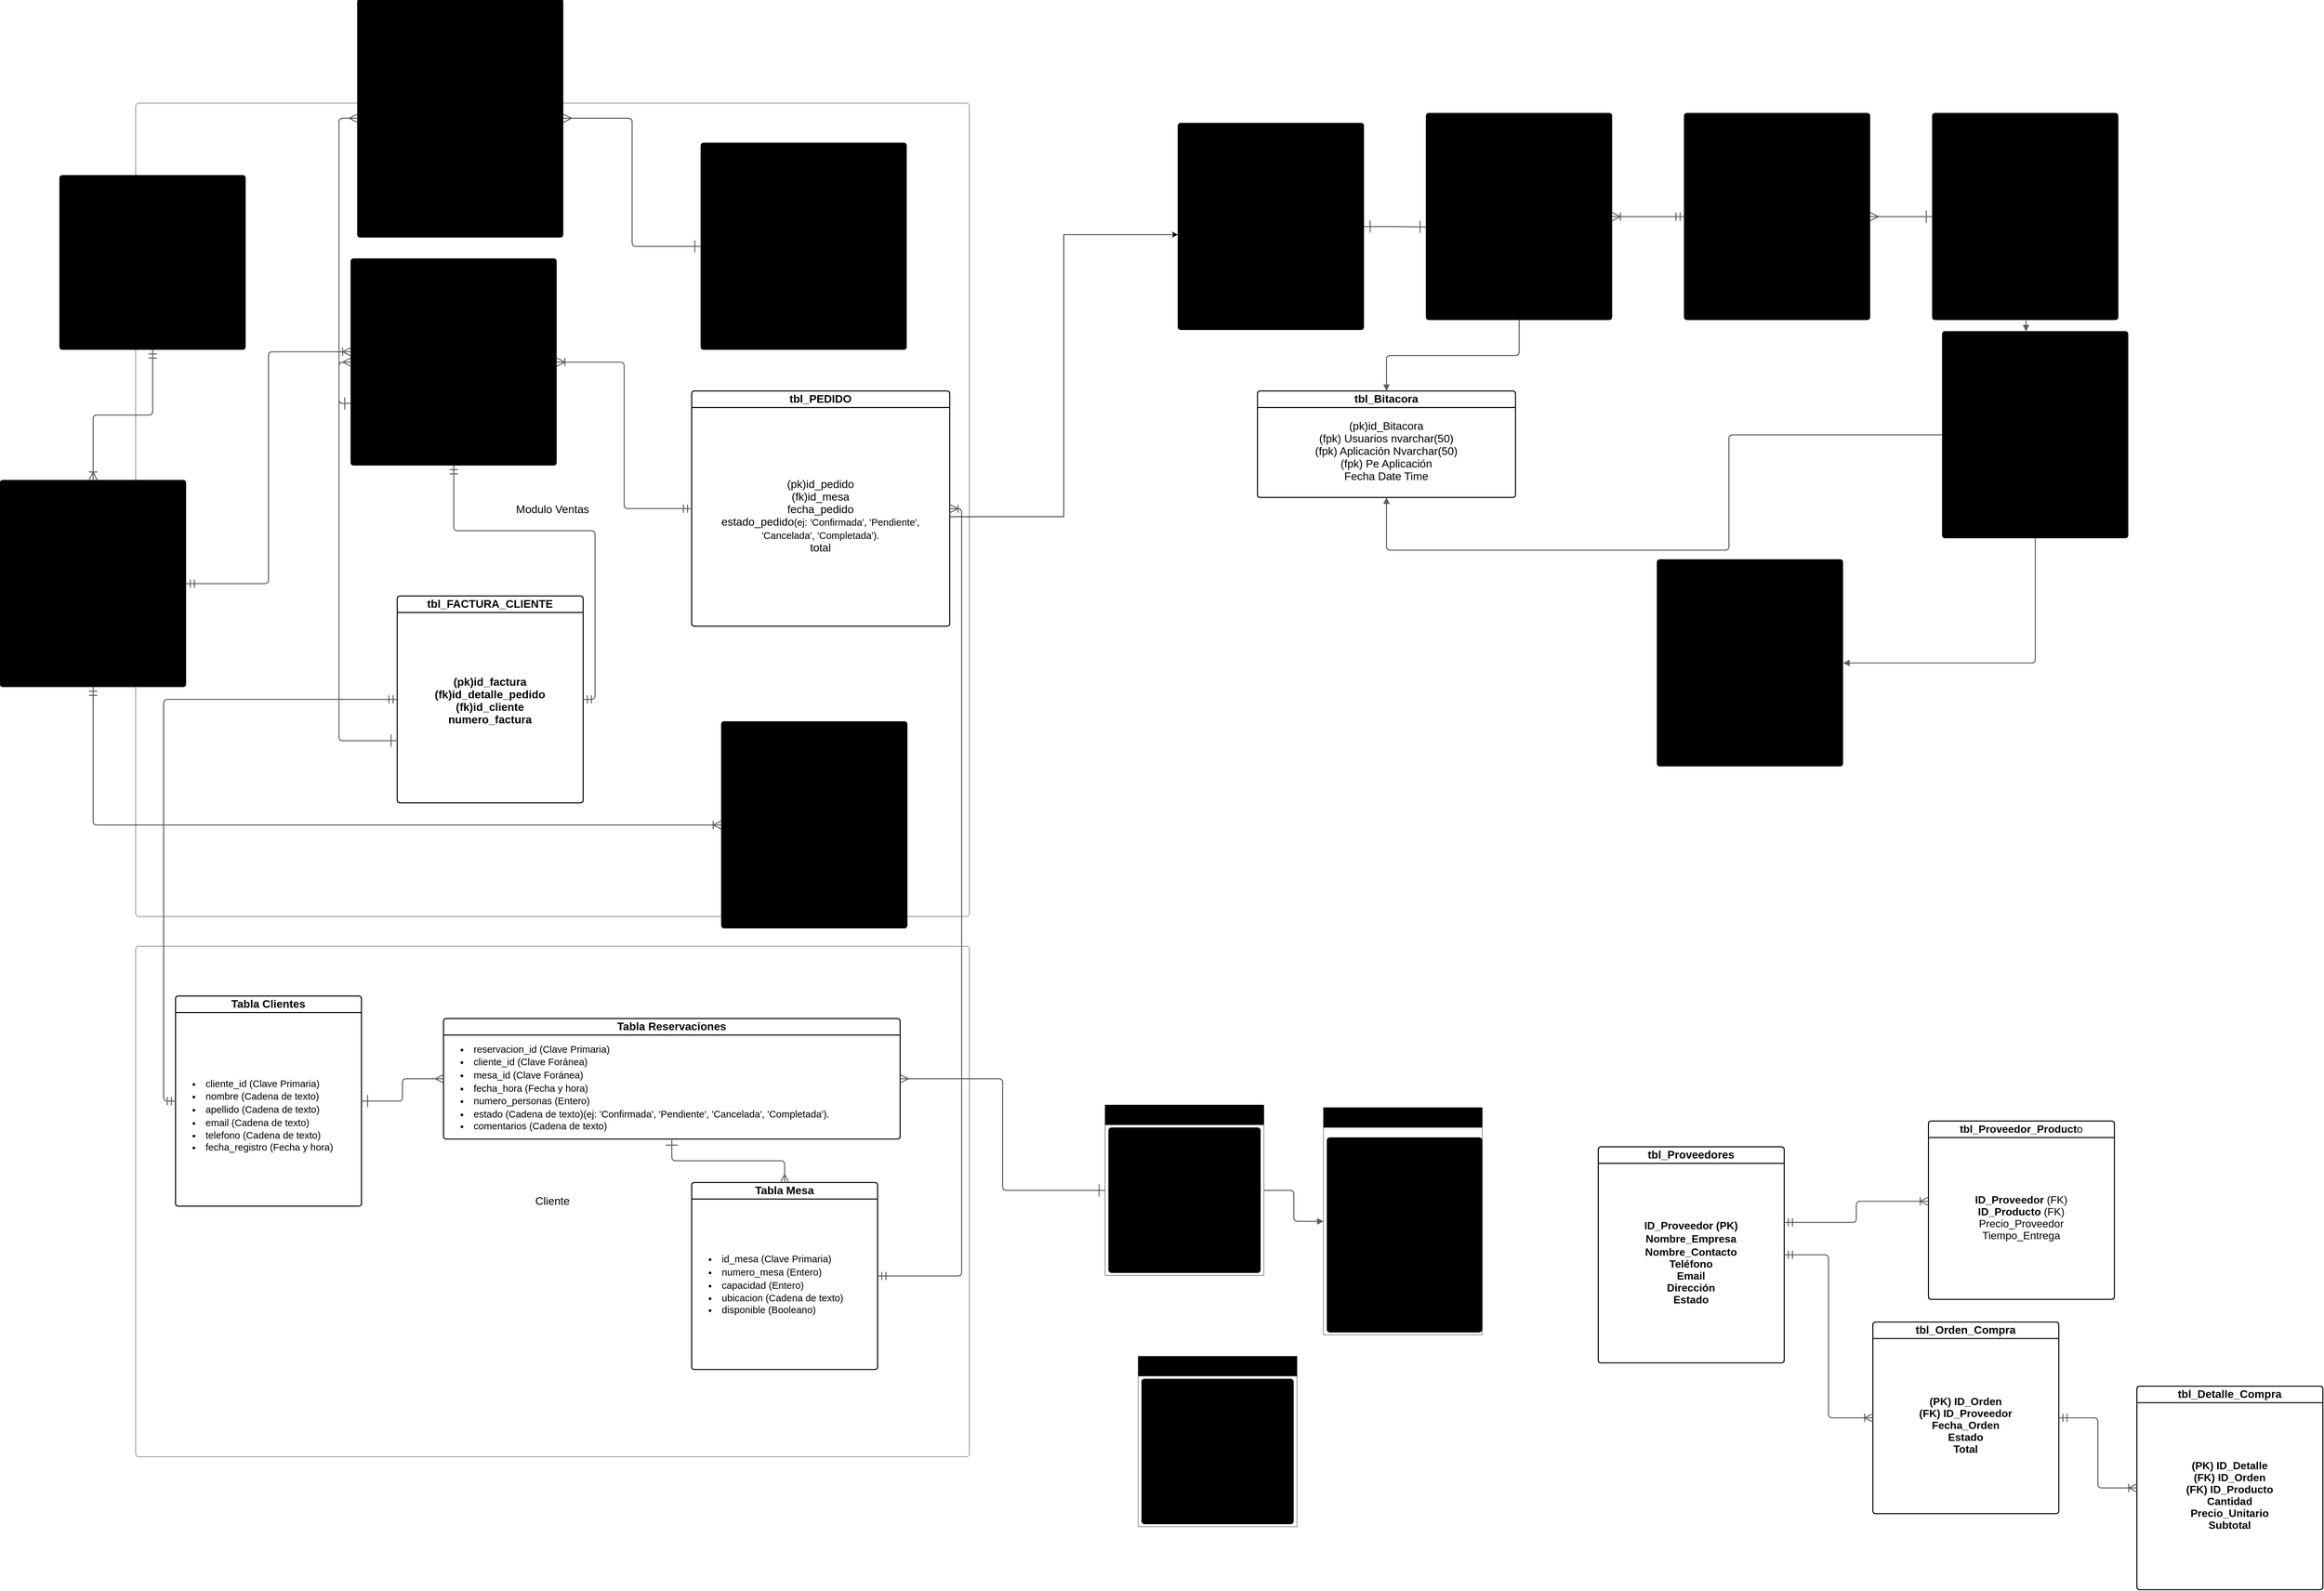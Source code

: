 <mxfile version="28.1.2">
  <diagram name="Página-1" id="UcoYs5kXjlClf8-AMvAo">
    <mxGraphModel dx="3176" dy="1898" grid="1" gridSize="10" guides="1" tooltips="1" connect="1" arrows="1" fold="1" page="1" pageScale="1" pageWidth="827" pageHeight="1169" math="0" shadow="0">
      <root>
        <mxCell id="0" />
        <mxCell id="1" parent="0" />
        <mxCell id="fQM3qZq_kMFGJ4kdzXK6-2" value="Modulo Ventas" style="html=1;overflow=block;blockSpacing=1;whiteSpace=wrap;container=1;pointerEvents=0;collapsible=0;recursiveResize=0;fontSize=16.7;align=center;spacing=0;strokeOpacity=100;fillOpacity=0;rounded=1;absoluteArcSize=1;arcSize=9;fillColor=#000000;strokeWidth=NaN;lucidId=oGZM_aXrggY7;" parent="1" vertex="1">
          <mxGeometry x="-615" y="-675" width="1260" height="1230" as="geometry" />
        </mxCell>
        <mxCell id="fQM3qZq_kMFGJ4kdzXK6-16" value="tbl_PEDIDO" style="html=1;overflow=block;blockSpacing=1;swimlane;childLayout=stackLayout;horizontal=1;horizontalStack=0;resizeParent=1;resizeParentMax=0;resizeLast=0;collapsible=0;marginBottom=0;swimlaneFillColor=#ffffff;startSize=25;whiteSpace=wrap;fontSize=16.7;fontColor=default;fontStyle=1;align=center;spacing=0;strokeOpacity=100;fillOpacity=100;rounded=1;absoluteArcSize=1;arcSize=9;fillColor=#ffffff;strokeWidth=1.5;" parent="fQM3qZq_kMFGJ4kdzXK6-2" vertex="1">
          <mxGeometry x="840" y="435" width="390" height="355.75" as="geometry" />
        </mxCell>
        <mxCell id="fQM3qZq_kMFGJ4kdzXK6-17" value="&lt;div style=&quot;display: flex; justify-content: center; text-align: center; align-items: baseline; font-size: 0; line-height: 1.25;margin-top: -2px;&quot;&gt;&lt;span&gt;&lt;span style=&quot;font-size:16.7px;color:#000000;&quot;&gt;(pk)id_pedido&#xa;&lt;/span&gt;&lt;/span&gt;&lt;/div&gt;&lt;div style=&quot;display: flex; justify-content: center; text-align: center; align-items: baseline; font-size: 0; line-height: 1.25;margin-top: -2px;&quot;&gt;&lt;span&gt;&lt;span style=&quot;font-size:16.7px;&quot;&gt;&lt;span style=&quot;font-size:16.7px;&quot;&gt;(fk)id_mesa&lt;/span&gt;&lt;span style=&quot;font-size:16.7px;color:#000000;&quot;&gt;&#xa;&lt;/span&gt;&lt;/span&gt;&lt;/span&gt;&lt;/div&gt;&lt;div style=&quot;display: flex; justify-content: center; text-align: center; align-items: baseline; font-size: 0; line-height: 1.25;margin-top: -2px;&quot;&gt;&lt;span&gt;&lt;span style=&quot;font-size:16.7px;color:#000000;&quot;&gt;fecha_pedido&lt;/span&gt;&lt;span style=&quot;font-size:16.7px;color:#000000;&quot;&gt;&#xa;&lt;/span&gt;&lt;/span&gt;&lt;/div&gt;&lt;div style=&quot;display: flex; justify-content: center; text-align: center; align-items: baseline; font-size: 0; line-height: 1.25;margin-top: -2px;&quot;&gt;&lt;span&gt;&lt;span style=&quot;font-size:16.7px;color:#000000;&quot;&gt;estado_pedido&lt;/span&gt;&lt;span style=&quot;font-size:14.7px;&quot;&gt;(ej: &#39;Confirmada&#39;, &#39;Pendiente&#39;, &#39;Cancelada&#39;, &#39;Completada&#39;).&lt;/span&gt;&lt;span style=&quot;font-size:16.7px;color:#000000;&quot;&gt;&#xa;&lt;/span&gt;&lt;/span&gt;&lt;/div&gt;&lt;div style=&quot;display: flex; justify-content: center; text-align: center; align-items: baseline; font-size: 0; line-height: 1.25;margin-top: -2px;&quot;&gt;&lt;span&gt;&lt;span style=&quot;font-size:16.7px;color:#000000;&quot;&gt;total&#xa;&lt;/span&gt;&lt;/span&gt;&lt;/div&gt;&lt;div style=&quot;display: flex; justify-content: center; text-align: center; align-items: baseline; font-size: 0; line-height: 1.25;margin-top: -2px;&quot;&gt;&lt;span&gt;&lt;/span&gt;&lt;/div&gt;" style="part=1;html=1;resizeHeight=0;strokeColor=none;fillColor=none;verticalAlign=middle;spacingLeft=4;spacingRight=4;overflow=hidden;rotatable=0;points=[[0,0.5],[1,0.5]];portConstraint=eastwest;swimlaneFillColor=#ffffff;strokeOpacity=100;fillOpacity=100;whiteSpace=wrap;fontSize=16.7;fontColor=default;align=center;" parent="fQM3qZq_kMFGJ4kdzXK6-16" vertex="1">
          <mxGeometry y="25" width="390" height="330.75" as="geometry" />
        </mxCell>
        <mxCell id="fQM3qZq_kMFGJ4kdzXK6-20" value="tbl_CATEGORIA" style="html=1;overflow=block;blockSpacing=1;swimlane;childLayout=stackLayout;horizontal=1;horizontalStack=0;resizeParent=1;resizeParentMax=0;resizeLast=0;collapsible=0;marginBottom=0;swimlaneFillColor=#unset;startSize=25;whiteSpace=wrap;fontSize=16.7;fontStyle=1;align=center;spacing=0;strokeOpacity=100;rounded=1;absoluteArcSize=1;arcSize=9;fillColor=#unset;strokeWidth=NaN;" parent="fQM3qZq_kMFGJ4kdzXK6-2" vertex="1">
          <mxGeometry x="-115" y="109" width="281" height="263.75" as="geometry" />
        </mxCell>
        <mxCell id="fQM3qZq_kMFGJ4kdzXK6-21" value="&lt;div style=&quot;display: flex; justify-content: center; text-align: center; align-items: baseline; font-size: 0; line-height: 1.25;margin-top: -2px;&quot;&gt;&lt;span&gt;&lt;span style=&quot;font-size:16.7px;&quot;&gt;(pk)id_categoria&#xa;&lt;/span&gt;&lt;/span&gt;&lt;/div&gt;&lt;div style=&quot;display: flex; justify-content: center; text-align: center; align-items: baseline; font-size: 0; line-height: 1.25;margin-top: -2px;&quot;&gt;&lt;span&gt;&lt;span style=&quot;font-size:16.7px;&quot;&gt;nombre_categoria&#xa;&lt;/span&gt;&lt;/span&gt;&lt;/div&gt;&lt;div style=&quot;display: flex; justify-content: center; text-align: center; align-items: baseline; font-size: 0; line-height: 1.25;margin-top: -2px;&quot;&gt;&lt;span&gt;&lt;/span&gt;&lt;/div&gt;" style="part=1;html=1;resizeHeight=0;strokeColor=none;fillColor=none;verticalAlign=middle;spacingLeft=4;spacingRight=4;overflow=hidden;rotatable=0;points=[[0,0.5],[1,0.5]];portConstraint=eastwest;swimlaneFillColor=#unset;strokeOpacity=100;whiteSpace=wrap;fontSize=16.7;align=center;" parent="fQM3qZq_kMFGJ4kdzXK6-20" vertex="1">
          <mxGeometry y="25" width="281" height="238.75" as="geometry" />
        </mxCell>
        <mxCell id="fQM3qZq_kMFGJ4kdzXK6-14" value="tbl_DETALLE_PEDIDO" style="html=1;overflow=block;blockSpacing=1;swimlane;childLayout=stackLayout;horizontal=1;horizontalStack=0;resizeParent=1;resizeParentMax=0;resizeLast=0;collapsible=0;marginBottom=0;swimlaneFillColor=#unset;startSize=25;whiteSpace=wrap;fontSize=16.7;fontStyle=1;align=center;spacing=0;strokeOpacity=100;rounded=1;absoluteArcSize=1;arcSize=9;fillColor=#unset;strokeWidth=NaN;" parent="fQM3qZq_kMFGJ4kdzXK6-2" vertex="1">
          <mxGeometry x="325" y="235" width="311" height="312.75" as="geometry" />
        </mxCell>
        <mxCell id="fQM3qZq_kMFGJ4kdzXK6-15" value="&lt;div style=&quot;display: flex; justify-content: center; text-align: center; align-items: baseline; font-size: 0; line-height: 1.25;margin-top: -2px;&quot;&gt;&lt;span&gt;&lt;span style=&quot;font-size:16.7px;&quot;&gt;(fp)id_detalle_pedido&#xa;&lt;/span&gt;&lt;/span&gt;&lt;/div&gt;&lt;div style=&quot;display: flex; justify-content: center; text-align: center; align-items: baseline; font-size: 0; line-height: 1.25;margin-top: -2px;&quot;&gt;&lt;span&gt;&lt;span style=&quot;font-size:16.7px;&quot;&gt;(fk)id_platillo&#xa;&lt;/span&gt;&lt;/span&gt;&lt;/div&gt;&lt;div style=&quot;display: flex; justify-content: center; text-align: center; align-items: baseline; font-size: 0; line-height: 1.25;margin-top: -2px;&quot;&gt;&lt;span&gt;&lt;span style=&quot;font-size:16.7px;&quot;&gt;cantidad_platillos_detalle_venta&#xa;&lt;/span&gt;&lt;/span&gt;&lt;/div&gt;&lt;div style=&quot;display: flex; justify-content: center; text-align: center; align-items: baseline; font-size: 0; line-height: 1.25;margin-top: -2px;&quot;&gt;&lt;span&gt;&lt;span style=&quot;font-size:16.7px;&quot;&gt;precio_unitario_platillos_detalle_venta&#xa;&lt;/span&gt;&lt;/span&gt;&lt;/div&gt;&lt;div style=&quot;display: flex; justify-content: center; text-align: center; align-items: baseline; font-size: 0; line-height: 1.25;margin-top: -2px;&quot;&gt;&lt;span&gt;&lt;span style=&quot;font-size:16.7px;&quot;&gt;subtotal_detalle_venta&lt;/span&gt;&lt;/span&gt;&lt;/div&gt;" style="part=1;html=1;resizeHeight=0;strokeColor=none;fillColor=none;verticalAlign=middle;spacingLeft=4;spacingRight=4;overflow=hidden;rotatable=0;points=[[0,0.5],[1,0.5]];portConstraint=eastwest;swimlaneFillColor=#unset;strokeOpacity=100;whiteSpace=wrap;fontSize=16.7;align=center;" parent="fQM3qZq_kMFGJ4kdzXK6-14" vertex="1">
          <mxGeometry y="25" width="311" height="287.75" as="geometry" />
        </mxCell>
        <mxCell id="fQM3qZq_kMFGJ4kdzXK6-22" value="" style="html=1;jettySize=18;whiteSpace=wrap;overflow=block;blockSpacing=1;fontSize=13;strokeColor=#5E5E5E;strokeWidth=1.5;rounded=1;arcSize=12;edgeStyle=orthogonalEdgeStyle;startArrow=ERmandOne;startSize=10;endArrow=ERoneToMany;endSize=10;exitX=0;exitY=0.5;exitPerimeter=0;entryX=1;entryY=0.5;entryPerimeter=0;lucidId=-dkLolo16kPs;" parent="fQM3qZq_kMFGJ4kdzXK6-2" source="fQM3qZq_kMFGJ4kdzXK6-16" target="fQM3qZq_kMFGJ4kdzXK6-14" edge="1">
          <mxGeometry width="100" height="100" relative="1" as="geometry">
            <Array as="points" />
          </mxGeometry>
        </mxCell>
        <mxCell id="fQM3qZq_kMFGJ4kdzXK6-4" value="Cliente" style="html=1;overflow=block;blockSpacing=1;whiteSpace=wrap;container=1;pointerEvents=0;collapsible=0;recursiveResize=0;fontSize=16.7;align=center;spacing=0;strokeOpacity=100;fillOpacity=0;rounded=1;absoluteArcSize=1;arcSize=9;fillColor=#000000;strokeWidth=NaN;lucidId=nJZM_mqZabBM;" parent="1" vertex="1">
          <mxGeometry x="-615" y="600" width="1260" height="772" as="geometry" />
        </mxCell>
        <mxCell id="fQM3qZq_kMFGJ4kdzXK6-7" value="" style="fillColor=none;strokeColor=none;pointerEvents=0;fontStyle=0;html=1;whiteSpace=wrap;container=1;collapsible=0;childLayout=stackLayout;resizeParent=1;dropTarget=0;fontSize=13;spacing=0;strokeOpacity=100;rounded=1;absoluteArcSize=1;arcSize=9;strokeWidth=NaN;" parent="1" vertex="1">
          <mxGeometry x="850" y="840" width="240" height="257.784" as="geometry" />
        </mxCell>
        <mxCell id="fQM3qZq_kMFGJ4kdzXK6-8" value="Sucursal" style="swimlane;html=1;whiteSpace=wrap;connectable=0;fontStyle=0;startSize=30;dropTarget=0;rounded=0;spacing=0;strokeOpacity=100;fillColor=#unset;strokeWidth=NaN;container=1;pointerEvents=0;collapsible=0;recursiveResize=0;fontSize=16.7;align=center;" parent="fQM3qZq_kMFGJ4kdzXK6-7" vertex="1">
          <mxGeometry width="240" height="257.784" as="geometry" />
        </mxCell>
        <UserObject label="" Propiedad_1="" id="fQM3qZq_kMFGJ4kdzXK6-9">
          <mxCell style="fillColor=none;strokeColor=none;pointerEvents=0;fontStyle=0;html=1;whiteSpace=wrap;container=1;collapsible=0;childLayout=stackLayout;resizeParent=1;dropTarget=0;fontSize=13;spacing=0;strokeOpacity=100;rounded=1;absoluteArcSize=1;arcSize=9;strokeWidth=NaN;" parent="1" vertex="1">
            <mxGeometry x="1180" y="844" width="240" height="343.584" as="geometry" />
          </mxCell>
        </UserObject>
        <mxCell id="fQM3qZq_kMFGJ4kdzXK6-10" value="Direccion" style="swimlane;html=1;whiteSpace=wrap;connectable=0;fontStyle=0;startSize=30;dropTarget=0;rounded=0;spacing=0;strokeOpacity=100;fillColor=#unset;strokeWidth=NaN;container=1;pointerEvents=0;collapsible=0;recursiveResize=0;fontSize=16.7;align=center;" parent="fQM3qZq_kMFGJ4kdzXK6-9" vertex="1">
          <mxGeometry width="240" height="343.584" as="geometry" />
        </mxCell>
        <mxCell id="fQM3qZq_kMFGJ4kdzXK6-12" value="tbl_PLATILLO" style="html=1;overflow=block;blockSpacing=1;swimlane;childLayout=stackLayout;horizontal=1;horizontalStack=0;resizeParent=1;resizeParentMax=0;resizeLast=0;collapsible=0;marginBottom=0;swimlaneFillColor=#unset;startSize=25;whiteSpace=wrap;fontSize=16.7;fontStyle=1;align=center;spacing=0;strokeOpacity=100;rounded=1;absoluteArcSize=1;arcSize=9;fillColor=#unset;strokeWidth=NaN;" parent="1" vertex="1">
          <mxGeometry x="-820" y="-105" width="281" height="312.75" as="geometry" />
        </mxCell>
        <mxCell id="fQM3qZq_kMFGJ4kdzXK6-13" value="&lt;div style=&quot;display: flex; justify-content: center; text-align: center; align-items: baseline; font-size: 0; line-height: 1.25;margin-top: -2px;&quot;&gt;&lt;span&gt;&lt;span style=&quot;font-size:16.7px;&quot;&gt;(pk)id_platillo&#xa;&lt;/span&gt;&lt;/span&gt;&lt;/div&gt;&lt;div style=&quot;display: flex; justify-content: center; text-align: center; align-items: baseline; font-size: 0; line-height: 1.25;margin-top: -2px;&quot;&gt;&lt;span&gt;&lt;span style=&quot;font-size:16.7px;&quot;&gt;(fk)id_categoria&#xa;&lt;/span&gt;&lt;/span&gt;&lt;/div&gt;&lt;div style=&quot;display: flex; justify-content: center; text-align: center; align-items: baseline; font-size: 0; line-height: 1.25;margin-top: -2px;&quot;&gt;&lt;span&gt;&lt;span style=&quot;font-size:16.7px;&quot;&gt;nombre_platillo&#xa;&lt;/span&gt;&lt;/span&gt;&lt;/div&gt;&lt;div style=&quot;display: flex; justify-content: center; text-align: center; align-items: baseline; font-size: 0; line-height: 1.25;margin-top: -2px;&quot;&gt;&lt;span&gt;&lt;span style=&quot;font-size:16.7px;&quot;&gt;descripcion_platillo&#xa;&lt;/span&gt;&lt;/span&gt;&lt;/div&gt;&lt;div style=&quot;display: flex; justify-content: center; text-align: center; align-items: baseline; font-size: 0; line-height: 1.25;margin-top: -2px;&quot;&gt;&lt;span&gt;&lt;span style=&quot;font-size:16.7px;&quot;&gt;precio_platillo&lt;/span&gt;&lt;/span&gt;&lt;/div&gt;" style="part=1;html=1;resizeHeight=0;strokeColor=none;fillColor=none;verticalAlign=middle;spacingLeft=4;spacingRight=4;overflow=hidden;rotatable=0;points=[[0,0.5],[1,0.5]];portConstraint=eastwest;swimlaneFillColor=#unset;strokeOpacity=100;whiteSpace=wrap;fontSize=16.7;align=center;" parent="fQM3qZq_kMFGJ4kdzXK6-12" vertex="1">
          <mxGeometry y="25" width="281" height="287.75" as="geometry" />
        </mxCell>
        <mxCell id="fQM3qZq_kMFGJ4kdzXK6-18" value="tbl_INGREDIENTE" style="html=1;overflow=block;blockSpacing=1;swimlane;childLayout=stackLayout;horizontal=1;horizontalStack=0;resizeParent=1;resizeParentMax=0;resizeLast=0;collapsible=0;marginBottom=0;swimlaneFillColor=#unset;startSize=25;whiteSpace=wrap;fontSize=16.7;fontStyle=1;align=center;spacing=0;strokeOpacity=100;rounded=1;absoluteArcSize=1;arcSize=9;fillColor=#unset;strokeWidth=NaN;" parent="1" vertex="1">
          <mxGeometry x="270" y="260" width="281" height="312.75" as="geometry" />
        </mxCell>
        <mxCell id="fQM3qZq_kMFGJ4kdzXK6-19" value="&lt;div style=&quot;display: flex; justify-content: center; text-align: center; align-items: baseline; font-size: 0; line-height: 1.25;margin-top: -2px;&quot;&gt;&lt;span&gt;&lt;span style=&quot;font-size:16.7px;&quot;&gt;(pk)id_INGREDIENTE&#xa;&lt;/span&gt;&lt;/span&gt;&lt;/div&gt;&lt;div style=&quot;display: flex; justify-content: center; text-align: center; align-items: baseline; font-size: 0; line-height: 1.25;margin-top: -2px;&quot;&gt;&lt;span&gt;&lt;span style=&quot;font-size:16.7px;&quot;&gt;(fk)id_platllo&#xa;&lt;/span&gt;&lt;/span&gt;&lt;/div&gt;&lt;div style=&quot;display: flex; justify-content: center; text-align: center; align-items: baseline; font-size: 0; line-height: 1.25;margin-top: -2px;&quot;&gt;&lt;span&gt;&lt;span style=&quot;font-size:16.7px;&quot;&gt;&lt;span style=&quot;font-size:16.7px;font-weight: bold;&quot;&gt;(fk)id_producto&lt;/span&gt;&#xa;&lt;/span&gt;&lt;/span&gt;&lt;/div&gt;&lt;div style=&quot;display: flex; justify-content: center; text-align: center; align-items: baseline; font-size: 0; line-height: 1.25;margin-top: -2px;&quot;&gt;&lt;span&gt;&lt;span style=&quot;font-size:16.7px;&quot;&gt;cantidad_requerida_producto&#xa;&lt;/span&gt;&lt;/span&gt;&lt;/div&gt;&lt;div style=&quot;display: flex; justify-content: center; text-align: center; align-items: baseline; font-size: 0; line-height: 1.25;margin-top: -2px;&quot;&gt;&lt;span&gt;&lt;span style=&quot;font-size:16.7px;&quot;&gt;unidad_medida&lt;/span&gt;&lt;/span&gt;&lt;/div&gt;" style="part=1;html=1;resizeHeight=0;strokeColor=none;fillColor=none;verticalAlign=middle;spacingLeft=4;spacingRight=4;overflow=hidden;rotatable=0;points=[[0,0.5],[1,0.5]];portConstraint=eastwest;swimlaneFillColor=#unset;strokeOpacity=100;whiteSpace=wrap;fontSize=16.7;fontStyle=1;align=center;" parent="fQM3qZq_kMFGJ4kdzXK6-18" vertex="1">
          <mxGeometry y="25" width="281" height="287.75" as="geometry" />
        </mxCell>
        <mxCell id="fQM3qZq_kMFGJ4kdzXK6-23" value="" style="html=1;jettySize=18;whiteSpace=wrap;overflow=block;blockSpacing=1;fontSize=13;strokeColor=#5E5E5E;strokeWidth=1.5;rounded=1;arcSize=12;edgeStyle=orthogonalEdgeStyle;startArrow=ERmandOne;startSize=10;endArrow=ERoneToMany;endSize=10;exitX=1;exitY=0.5;exitPerimeter=0;entryX=0;entryY=0.45;entryPerimeter=0;lucidId=SekLnML8.8QS;" parent="1" source="fQM3qZq_kMFGJ4kdzXK6-12" target="fQM3qZq_kMFGJ4kdzXK6-14" edge="1">
          <mxGeometry width="100" height="100" relative="1" as="geometry">
            <Array as="points" />
          </mxGeometry>
        </mxCell>
        <mxCell id="fQM3qZq_kMFGJ4kdzXK6-24" value="" style="html=1;jettySize=18;whiteSpace=wrap;overflow=block;blockSpacing=1;fontSize=13;strokeColor=#5E5E5E;strokeWidth=1.5;rounded=1;arcSize=12;edgeStyle=orthogonalEdgeStyle;startArrow=ERmandOne;startSize=10;endArrow=ERoneToMany;endSize=10;exitX=0.5;exitY=1;exitPerimeter=0;entryX=0.5;entryY=0;entryPerimeter=0;lucidId=tfkL4lypJVZ4;" parent="1" source="fQM3qZq_kMFGJ4kdzXK6-20" target="fQM3qZq_kMFGJ4kdzXK6-12" edge="1">
          <mxGeometry width="100" height="100" relative="1" as="geometry">
            <Array as="points" />
          </mxGeometry>
        </mxCell>
        <mxCell id="fQM3qZq_kMFGJ4kdzXK6-25" value="" style="html=1;jettySize=18;whiteSpace=wrap;overflow=block;blockSpacing=1;fontSize=13;strokeColor=#5E5E5E;strokeWidth=1.5;rounded=1;arcSize=12;edgeStyle=orthogonalEdgeStyle;startArrow=ERmandOne;startSize=10;endArrow=ERoneToMany;endSize=10;exitX=0.5;exitY=1;exitPerimeter=0;entryX=0;entryY=0.5;entryPerimeter=0;lucidId=BhkLvdHfegaS;" parent="1" source="fQM3qZq_kMFGJ4kdzXK6-12" target="fQM3qZq_kMFGJ4kdzXK6-18" edge="1">
          <mxGeometry width="100" height="100" relative="1" as="geometry">
            <Array as="points" />
          </mxGeometry>
        </mxCell>
        <mxCell id="fQM3qZq_kMFGJ4kdzXK6-26" value="tbl_Usuario" style="html=1;overflow=block;blockSpacing=1;swimlane;childLayout=stackLayout;horizontal=1;horizontalStack=0;resizeParent=1;resizeParentMax=0;resizeLast=0;collapsible=0;marginBottom=0;swimlaneFillColor=#unset;startSize=25;whiteSpace=wrap;fontSize=16.7;fontStyle=1;align=center;spacing=0;strokeOpacity=100;rounded=1;absoluteArcSize=1;arcSize=9;fillColor=#unset;strokeWidth=NaN;" parent="1" vertex="1">
          <mxGeometry x="1335" y="-660" width="281" height="312.75" as="geometry" />
        </mxCell>
        <mxCell id="fQM3qZq_kMFGJ4kdzXK6-27" value="&lt;div style=&quot;display: flex; justify-content: center; text-align: center; align-items: baseline; font-size: 0; line-height: 1.25;margin-top: -2px;&quot;&gt;&lt;span&gt;&lt;span style=&quot;font-size:16.7px;&quot;&gt;(pk)id_usuario int &#xa;&lt;/span&gt;&lt;/span&gt;&lt;/div&gt;&lt;div style=&quot;display: flex; justify-content: center; text-align: center; align-items: baseline; font-size: 0; line-height: 1.25;margin-top: -2px;&quot;&gt;&lt;span&gt;&lt;span style=&quot;font-size:16.7px;&quot;&gt;&lt;span style=&quot;font-size:16.7px;&quot;&gt;Nombre nvarchar(50)&lt;/span&gt;&#xa;&lt;/span&gt;&lt;/span&gt;&lt;/div&gt;&lt;div style=&quot;display: flex; justify-content: center; text-align: center; align-items: baseline; font-size: 0; line-height: 1.25;margin-top: -2px;&quot;&gt;&lt;span&gt;&lt;span style=&quot;font-size:16.7px;&quot;&gt;Contraseña  Nvarchar (50)&#xa;&lt;/span&gt;&lt;/span&gt;&lt;/div&gt;&lt;div style=&quot;display: flex; justify-content: center; text-align: center; align-items: baseline; font-size: 0; line-height: 1.25;margin-top: -2px;&quot;&gt;&lt;span&gt;&lt;span style=&quot;font-size:16.7px;&quot;&gt;&#xa;&lt;/span&gt;&lt;/span&gt;&lt;/div&gt;&lt;div style=&quot;display: flex; justify-content: center; text-align: center; align-items: baseline; font-size: 0; line-height: 1.25;margin-top: -2px;&quot;&gt;&lt;span&gt;&lt;/span&gt;&lt;/div&gt;" style="part=1;html=1;resizeHeight=0;strokeColor=none;fillColor=none;verticalAlign=middle;spacingLeft=4;spacingRight=4;overflow=hidden;rotatable=0;points=[[0,0.5],[1,0.5]];portConstraint=eastwest;swimlaneFillColor=#unset;strokeOpacity=100;whiteSpace=wrap;fontSize=16.7;align=center;" parent="fQM3qZq_kMFGJ4kdzXK6-26" vertex="1">
          <mxGeometry y="25" width="281" height="287.75" as="geometry" />
        </mxCell>
        <mxCell id="fQM3qZq_kMFGJ4kdzXK6-28" value="tbl_Proveedores" style="html=1;overflow=block;blockSpacing=1;swimlane;childLayout=stackLayout;horizontal=1;horizontalStack=0;resizeParent=1;resizeParentMax=0;resizeLast=0;collapsible=0;marginBottom=0;swimlaneFillColor=#ffffff;startSize=25;whiteSpace=wrap;fontSize=16.7;fontColor=default;fontStyle=1;align=center;spacing=0;strokeOpacity=100;fillOpacity=100;rounded=1;absoluteArcSize=1;arcSize=9;fillColor=#ffffff;strokeWidth=1.5;" parent="1" vertex="1">
          <mxGeometry x="1595" y="903" width="281" height="326.75" as="geometry" />
        </mxCell>
        <mxCell id="fQM3qZq_kMFGJ4kdzXK6-29" value="&lt;div style=&quot;display: flex; justify-content: center; text-align: center; align-items: baseline; font-size: 0; line-height: 1.25;margin-top: -2px;&quot;&gt;&lt;span&gt;&lt;span style=&quot;font-size:16px;font-weight: bold;&quot;&gt;ID_Proveedor&lt;/span&gt;&lt;span style=&quot;font-size:16px;&quot;&gt;  (PK) Nombre_Empresa Nombre_Contacto &#xa;&lt;/span&gt;&lt;/span&gt;&lt;/div&gt;&lt;div style=&quot;display: flex; justify-content: center; text-align: center; align-items: baseline; font-size: 0; line-height: 1.25;margin-top: -2px;&quot;&gt;&lt;span&gt;&lt;span style=&quot;font-size:16px;&quot;&gt;&lt;span style=&quot;font-size:16px;&quot;&gt;Teléfono &#xa;&lt;/span&gt;&lt;/span&gt;&lt;/span&gt;&lt;/div&gt;&lt;div style=&quot;display: flex; justify-content: center; text-align: center; align-items: baseline; font-size: 0; line-height: 1.25;margin-top: -2px;&quot;&gt;&lt;span&gt;&lt;span style=&quot;font-size:16px;&quot;&gt;Email &#xa;&lt;/span&gt;&lt;/span&gt;&lt;/div&gt;&lt;div style=&quot;display: flex; justify-content: center; text-align: center; align-items: baseline; font-size: 0; line-height: 1.25;margin-top: -2px;&quot;&gt;&lt;span&gt;&lt;span style=&quot;font-size:16px;&quot;&gt;Dirección &#xa;&lt;/span&gt;&lt;/span&gt;&lt;/div&gt;&lt;div style=&quot;display: flex; justify-content: center; text-align: center; align-items: baseline; font-size: 0; line-height: 1.25;margin-top: -2px;&quot;&gt;&lt;span&gt;&lt;span style=&quot;font-size:16px;&quot;&gt;Estado&lt;/span&gt;&lt;/span&gt;&lt;/div&gt;" style="part=1;html=1;resizeHeight=0;strokeColor=none;fillColor=none;verticalAlign=middle;spacingLeft=4;spacingRight=4;overflow=hidden;rotatable=0;points=[[0,0.5],[1,0.5]];portConstraint=eastwest;swimlaneFillColor=#ffffff;strokeOpacity=100;fillOpacity=100;whiteSpace=wrap;fontSize=16;fontStyle=1;align=center;" parent="fQM3qZq_kMFGJ4kdzXK6-28" vertex="1">
          <mxGeometry y="25" width="281" height="301.75" as="geometry" />
        </mxCell>
        <mxCell id="fQM3qZq_kMFGJ4kdzXK6-30" value="tbl_Perfiles (puesto)" style="html=1;overflow=block;blockSpacing=1;swimlane;childLayout=stackLayout;horizontal=1;horizontalStack=0;resizeParent=1;resizeParentMax=0;resizeLast=0;collapsible=0;marginBottom=0;swimlaneFillColor=#unset;startSize=25;whiteSpace=wrap;fontSize=16.7;fontStyle=1;align=center;spacing=0;strokeOpacity=100;rounded=1;absoluteArcSize=1;arcSize=9;fillColor=#unset;strokeWidth=NaN;" parent="1" vertex="1">
          <mxGeometry x="2100" y="-660" width="281" height="312.75" as="geometry" />
        </mxCell>
        <mxCell id="fQM3qZq_kMFGJ4kdzXK6-31" value="&lt;div style=&quot;display: flex; justify-content: center; text-align: center; align-items: baseline; font-size: 0; line-height: 1.25;margin-top: -2px;&quot;&gt;&lt;span&gt;&lt;span style=&quot;font-size:16.7px;&quot;&gt;(pk)id_Perfil int &#xa;&lt;/span&gt;&lt;/span&gt;&lt;/div&gt;&lt;div style=&quot;display: flex; justify-content: center; text-align: center; align-items: baseline; font-size: 0; line-height: 1.25;margin-top: -2px;&quot;&gt;&lt;span&gt;&lt;span style=&quot;font-size:16.7px;&quot;&gt;&lt;span style=&quot;font-size:16.7px;&quot;&gt;Puesto nvarchar nvarchar(50)&lt;/span&gt;&#xa;&lt;/span&gt;&lt;/span&gt;&lt;/div&gt;&lt;div style=&quot;display: flex; justify-content: center; text-align: center; align-items: baseline; font-size: 0; line-height: 1.25;margin-top: -2px;&quot;&gt;&lt;span&gt;&lt;span style=&quot;font-size:16.7px;&quot;&gt;Descripción nvarchar (50)&#xa;&lt;/span&gt;&lt;/span&gt;&lt;/div&gt;&lt;div style=&quot;display: flex; justify-content: center; text-align: center; align-items: baseline; font-size: 0; line-height: 1.25;margin-top: -2px;&quot;&gt;&lt;span&gt;&lt;span style=&quot;font-size:16.7px;&quot;&gt;&#xa;&lt;/span&gt;&lt;/span&gt;&lt;/div&gt;&lt;div style=&quot;display: flex; justify-content: center; text-align: center; align-items: baseline; font-size: 0; line-height: 1.25;margin-top: -2px;&quot;&gt;&lt;span&gt;&lt;/span&gt;&lt;/div&gt;" style="part=1;html=1;resizeHeight=0;strokeColor=none;fillColor=none;verticalAlign=middle;spacingLeft=4;spacingRight=4;overflow=hidden;rotatable=0;points=[[0,0.5],[1,0.5]];portConstraint=eastwest;swimlaneFillColor=#unset;strokeOpacity=100;whiteSpace=wrap;fontSize=16.7;align=center;" parent="fQM3qZq_kMFGJ4kdzXK6-30" vertex="1">
          <mxGeometry y="25" width="281" height="287.75" as="geometry" />
        </mxCell>
        <mxCell id="fQM3qZq_kMFGJ4kdzXK6-34" value="tbl_FACTURA_CLIENTE" style="html=1;overflow=block;blockSpacing=1;swimlane;childLayout=stackLayout;horizontal=1;horizontalStack=0;resizeParent=1;resizeParentMax=0;resizeLast=0;collapsible=0;marginBottom=0;swimlaneFillColor=#ffffff;startSize=25;whiteSpace=wrap;fontSize=16.7;fontColor=default;fontStyle=1;align=center;spacing=0;strokeOpacity=100;fillOpacity=100;rounded=1;absoluteArcSize=1;arcSize=9;fillColor=#ffffff;strokeWidth=1.5;" parent="1" vertex="1">
          <mxGeometry x="-220" y="70" width="281" height="312.75" as="geometry" />
        </mxCell>
        <mxCell id="fQM3qZq_kMFGJ4kdzXK6-35" value="&lt;div style=&quot;display: flex; justify-content: center; text-align: center; align-items: baseline; font-size: 0; line-height: 1.25;margin-top: -2px;&quot;&gt;&lt;span&gt;&lt;span style=&quot;font-size:16.7px;&quot;&gt;(pk)id_factura&#xa;&lt;/span&gt;&lt;/span&gt;&lt;/div&gt;&lt;div style=&quot;display: flex; justify-content: center; text-align: center; align-items: baseline; font-size: 0; line-height: 1.25;margin-top: -2px;&quot;&gt;&lt;span&gt;&lt;span style=&quot;font-size:16.7px;&quot;&gt;(fk)id_detalle_pedido&#xa;&lt;/span&gt;&lt;/span&gt;&lt;/div&gt;&lt;div style=&quot;display: flex; justify-content: center; text-align: center; align-items: baseline; font-size: 0; line-height: 1.25;margin-top: -2px;&quot;&gt;&lt;span&gt;&lt;span style=&quot;font-size:16.7px;&quot;&gt;&lt;span style=&quot;font-size:16.7px;font-weight: bold;&quot;&gt;(fk)id_cliente&lt;/span&gt;&#xa;&lt;/span&gt;&lt;/span&gt;&lt;/div&gt;&lt;div style=&quot;display: flex; justify-content: center; text-align: center; align-items: baseline; font-size: 0; line-height: 1.25;margin-top: -2px;&quot;&gt;&lt;span&gt;&lt;span style=&quot;font-size:16.7px;&quot;&gt;numero_factura&#xa;&lt;/span&gt;&lt;/span&gt;&lt;/div&gt;&lt;div style=&quot;display: flex; justify-content: center; text-align: center; align-items: baseline; font-size: 0; line-height: 1.25;margin-top: -2px;&quot;&gt;&lt;span&gt;&lt;span style=&quot;font-size:16.7px;&quot;&gt;&lt;span style=&quot;font-size:16.7px;color:#000000;&quot;&gt;&#xa;&lt;/span&gt;&lt;/span&gt;&lt;/span&gt;&lt;/div&gt;&lt;div style=&quot;display: flex; justify-content: center; text-align: center; align-items: baseline; font-size: 0; line-height: 1.25;margin-top: -2px;&quot;&gt;&lt;span&gt;&lt;/span&gt;&lt;/div&gt;" style="part=1;html=1;resizeHeight=0;strokeColor=none;fillColor=none;verticalAlign=middle;spacingLeft=4;spacingRight=4;overflow=hidden;rotatable=0;points=[[0,0.5],[1,0.5]];portConstraint=eastwest;swimlaneFillColor=#ffffff;strokeOpacity=100;fillOpacity=100;whiteSpace=wrap;fontSize=16.7;fontColor=default;fontStyle=1;align=center;" parent="fQM3qZq_kMFGJ4kdzXK6-34" vertex="1">
          <mxGeometry y="25" width="281" height="287.75" as="geometry" />
        </mxCell>
        <mxCell id="fQM3qZq_kMFGJ4kdzXK6-36" value="&lt;div style=&quot;display: flex; justify-content: center; text-align: center; align-items: baseline; font-size: 0; line-height: 1.25;margin-top: -2px;&quot;&gt;&lt;span&gt;&lt;span style=&quot;font-size:16px;font-weight: bold;&quot;&gt;tbl_Proveedor_Product&lt;/span&gt;&lt;span style=&quot;font-size:16px;&quot;&gt;o&lt;/span&gt;&lt;/span&gt;&lt;/div&gt;" style="swimlane;childLayout=stackLayout;horizontal=1;horizontalStack=0;resizeParent=1;resizeParentMax=0;resizeLast=0;collapsible=0;fontStyle=0;marginBottom=0;swimlaneFillColor=#ffffff;startSize=25;whiteSpace=wrap;overflow=block;blockSpacing=1;html=1;fontSize=13;align=left;spacing=0;strokeOpacity=100;fillOpacity=100;rounded=1;absoluteArcSize=1;arcSize=9;fillColor=#ffffff;strokeWidth=1.5;" parent="1" vertex="1">
          <mxGeometry x="2094" y="864" width="281" height="269.75" as="geometry" />
        </mxCell>
        <mxCell id="fQM3qZq_kMFGJ4kdzXK6-37" value="&lt;div style=&quot;display: flex; justify-content: center; text-align: center; align-items: baseline; font-size: 0; line-height: 1.25;margin-top: -2px;&quot;&gt;&lt;span&gt;&lt;span style=&quot;font-size:16px;font-weight: bold;&quot;&gt;ID_Proveedor&lt;/span&gt;&lt;span style=&quot;font-size:16px;&quot;&gt;  (FK) &#xa;&lt;/span&gt;&lt;/span&gt;&lt;/div&gt;&lt;div style=&quot;display: flex; justify-content: center; text-align: center; align-items: baseline; font-size: 0; line-height: 1.25;margin-top: -2px;&quot;&gt;&lt;span&gt;&lt;span style=&quot;font-size:16px;&quot;&gt;&lt;span style=&quot;font-size:16px;font-weight: bold;&quot;&gt;ID_Producto&lt;/span&gt;  (FK) &#xa;&lt;/span&gt;&lt;/span&gt;&lt;/div&gt;&lt;div style=&quot;display: flex; justify-content: center; text-align: center; align-items: baseline; font-size: 0; line-height: 1.25;margin-top: -2px;&quot;&gt;&lt;span&gt;&lt;span style=&quot;font-size:16px;&quot;&gt;Precio_Proveedor &#xa;&lt;/span&gt;&lt;/span&gt;&lt;/div&gt;&lt;div style=&quot;display: flex; justify-content: center; text-align: center; align-items: baseline; font-size: 0; line-height: 1.25;margin-top: -2px;&quot;&gt;&lt;span&gt;&lt;span style=&quot;font-size:16px;&quot;&gt;Tiempo_Entrega &lt;/span&gt;&lt;/span&gt;&lt;/div&gt;" style="part=1;resizeHeight=0;strokeColor=none;fillColor=none;align=left;verticalAlign=middle;spacingLeft=4;spacingRight=4;rotatable=0;points=[[0,0.5],[1,0.5]];portConstraint=eastwest;swimlaneFillColor=#ffffff;strokeOpacity=100;fillOpacity=100;whiteSpace=wrap;overflow=block;blockSpacing=1;html=1;fontSize=13;" parent="fQM3qZq_kMFGJ4kdzXK6-36" vertex="1">
          <mxGeometry y="25" width="281" height="244.75" as="geometry" />
        </mxCell>
        <mxCell id="fQM3qZq_kMFGJ4kdzXK6-38" value="tbl_Orden_Compra" style="html=1;overflow=block;blockSpacing=1;swimlane;childLayout=stackLayout;horizontal=1;horizontalStack=0;resizeParent=1;resizeParentMax=0;resizeLast=0;collapsible=0;marginBottom=0;swimlaneFillColor=#ffffff;startSize=25;whiteSpace=wrap;fontSize=16.7;fontStyle=1;align=center;spacing=0;strokeOpacity=100;fillOpacity=100;rounded=1;absoluteArcSize=1;arcSize=9;fillColor=#ffffff;strokeWidth=1.5;" parent="1" vertex="1">
          <mxGeometry x="2010" y="1168" width="281" height="289.75" as="geometry" />
        </mxCell>
        <mxCell id="fQM3qZq_kMFGJ4kdzXK6-39" value="&lt;div style=&quot;display: flex; justify-content: center; text-align: center; align-items: baseline; font-size: 0; line-height: 1.25;margin-top: -2px;&quot;&gt;&lt;span&gt;&lt;span style=&quot;font-size:16px;&quot;&gt;&lt;span style=&quot;font-size:16px;&quot;&gt;(PK) &lt;/span&gt;&lt;span style=&quot;font-size:16px;font-weight: bold;&quot;&gt;ID_Orden&lt;/span&gt;   &#xa;&lt;/span&gt;&lt;/span&gt;&lt;/div&gt;&lt;div style=&quot;display: flex; justify-content: center; text-align: center; align-items: baseline; font-size: 0; line-height: 1.25;margin-top: -2px;&quot;&gt;&lt;span&gt;&lt;span style=&quot;font-size:16px;&quot;&gt;&lt;span style=&quot;font-size:16px;&quot;&gt;(FK) &lt;/span&gt;&lt;span style=&quot;font-size:16px;font-weight: bold;&quot;&gt;ID_Proveedor&lt;/span&gt;  &#xa;&lt;/span&gt;&lt;/span&gt;&lt;/div&gt;&lt;div style=&quot;display: flex; justify-content: center; text-align: center; align-items: baseline; font-size: 0; line-height: 1.25;margin-top: -2px;&quot;&gt;&lt;span&gt;&lt;span style=&quot;font-size:16px;&quot;&gt;Fecha_Orden &#xa;&lt;/span&gt;&lt;/span&gt;&lt;/div&gt;&lt;div style=&quot;display: flex; justify-content: center; text-align: center; align-items: baseline; font-size: 0; line-height: 1.25;margin-top: -2px;&quot;&gt;&lt;span&gt;&lt;span style=&quot;font-size:16px;&quot;&gt;Estado &#xa;&lt;/span&gt;&lt;/span&gt;&lt;/div&gt;&lt;div style=&quot;display: flex; justify-content: center; text-align: center; align-items: baseline; font-size: 0; line-height: 1.25;margin-top: -2px;&quot;&gt;&lt;span&gt;&lt;span style=&quot;font-size:16px;&quot;&gt;Total&lt;/span&gt;&lt;/span&gt;&lt;/div&gt;" style="part=1;html=1;resizeHeight=0;strokeColor=none;fillColor=none;verticalAlign=middle;spacingLeft=4;spacingRight=4;overflow=hidden;rotatable=0;points=[[0,0.5],[1,0.5]];portConstraint=eastwest;swimlaneFillColor=#ffffff;strokeOpacity=100;fillOpacity=100;whiteSpace=wrap;fontSize=16;fontStyle=1;align=center;" parent="fQM3qZq_kMFGJ4kdzXK6-38" vertex="1">
          <mxGeometry y="25" width="281" height="264.75" as="geometry" />
        </mxCell>
        <mxCell id="fQM3qZq_kMFGJ4kdzXK6-40" value="tbl_Detalle_Compra" style="html=1;overflow=block;blockSpacing=1;swimlane;childLayout=stackLayout;horizontal=1;horizontalStack=0;resizeParent=1;resizeParentMax=0;resizeLast=0;collapsible=0;marginBottom=0;swimlaneFillColor=#ffffff;startSize=25;whiteSpace=wrap;fontSize=16.7;fontStyle=1;align=center;spacing=0;strokeOpacity=100;fillOpacity=100;rounded=1;absoluteArcSize=1;arcSize=9;fillColor=#ffffff;strokeWidth=1.5;" parent="1" vertex="1">
          <mxGeometry x="2409" y="1265" width="281" height="307.75" as="geometry" />
        </mxCell>
        <mxCell id="fQM3qZq_kMFGJ4kdzXK6-41" value="&lt;div style=&quot;display: flex; justify-content: center; text-align: center; align-items: baseline; font-size: 0; line-height: 1.25;margin-top: -2px;&quot;&gt;&lt;span&gt;&lt;span style=&quot;font-size:16px;&quot;&gt;&lt;span style=&quot;font-size:16px;&quot;&gt;(PK) &lt;/span&gt;&lt;span style=&quot;font-size:16px;font-weight: bold;&quot;&gt;ID_Detalle&lt;/span&gt;   &#xa;&lt;/span&gt;&lt;/span&gt;&lt;/div&gt;&lt;div style=&quot;display: flex; justify-content: center; text-align: center; align-items: baseline; font-size: 0; line-height: 1.25;margin-top: -2px;&quot;&gt;&lt;span&gt;&lt;span style=&quot;font-size:16px;&quot;&gt;&lt;span style=&quot;font-size:16px;&quot;&gt;(FK) &lt;/span&gt;&lt;span style=&quot;font-size:16px;font-weight: bold;&quot;&gt;ID_Orden&lt;/span&gt;  &#xa;&lt;/span&gt;&lt;/span&gt;&lt;/div&gt;&lt;div style=&quot;display: flex; justify-content: center; text-align: center; align-items: baseline; font-size: 0; line-height: 1.25;margin-top: -2px;&quot;&gt;&lt;span&gt;&lt;span style=&quot;font-size:16px;&quot;&gt;&lt;span style=&quot;font-size:16px;&quot;&gt;(FK) &lt;/span&gt;&lt;span style=&quot;font-size:16px;font-weight: bold;&quot;&gt;ID_Producto&lt;/span&gt; &#xa;&lt;/span&gt;&lt;/span&gt;&lt;/div&gt;&lt;div style=&quot;display: flex; justify-content: center; text-align: center; align-items: baseline; font-size: 0; line-height: 1.25;margin-top: -2px;&quot;&gt;&lt;span&gt;&lt;span style=&quot;font-size:16px;&quot;&gt;Cantidad &#xa;&lt;/span&gt;&lt;/span&gt;&lt;/div&gt;&lt;div style=&quot;display: flex; justify-content: center; text-align: center; align-items: baseline; font-size: 0; line-height: 1.25;margin-top: -2px;&quot;&gt;&lt;span&gt;&lt;span style=&quot;font-size:16px;&quot;&gt;Precio_Unitario &#xa;&lt;/span&gt;&lt;/span&gt;&lt;/div&gt;&lt;div style=&quot;display: flex; justify-content: center; text-align: center; align-items: baseline; font-size: 0; line-height: 1.25;margin-top: -2px;&quot;&gt;&lt;span&gt;&lt;span style=&quot;font-size:16px;&quot;&gt;Subtotal&lt;/span&gt;&lt;/span&gt;&lt;/div&gt;" style="part=1;html=1;resizeHeight=0;strokeColor=none;fillColor=none;verticalAlign=middle;spacingLeft=4;spacingRight=4;overflow=hidden;rotatable=0;points=[[0,0.5],[1,0.5]];portConstraint=eastwest;swimlaneFillColor=#ffffff;strokeOpacity=100;fillOpacity=100;whiteSpace=wrap;fontSize=16;fontStyle=1;align=center;" parent="fQM3qZq_kMFGJ4kdzXK6-40" vertex="1">
          <mxGeometry y="25" width="281" height="282.75" as="geometry" />
        </mxCell>
        <mxCell id="fQM3qZq_kMFGJ4kdzXK6-42" value="&lt;div style=&quot;display: flex; justify-content: center; text-align: center; align-items: baseline; font-size: 0; line-height: 1.25;margin-top: -2px;&quot;&gt;&lt;span&gt;&lt;span style=&quot;font-size:16.7px;&quot;&gt;ID_sucursal pk&#xa;&lt;/span&gt;&lt;/span&gt;&lt;/div&gt;&lt;div style=&quot;display: flex; justify-content: center; text-align: center; align-items: baseline; font-size: 0; line-height: 1.25;margin-top: -2px;&quot;&gt;&lt;span&gt;&lt;span style=&quot;font-size:16.7px;&quot;&gt;ID_direccion fk&#xa;&lt;/span&gt;&lt;/span&gt;&lt;/div&gt;&lt;div style=&quot;display: flex; justify-content: center; text-align: center; align-items: baseline; font-size: 0; line-height: 1.25;margin-top: -2px;&quot;&gt;&lt;span&gt;&lt;span style=&quot;font-size:16.7px;&quot;&gt;Estado (abierto, cerrado, reservado)&#xa;&lt;/span&gt;&lt;/span&gt;&lt;/div&gt;&lt;div style=&quot;display: flex; justify-content: center; text-align: center; align-items: baseline; font-size: 0; line-height: 1.25;margin-top: -2px;&quot;&gt;&lt;span&gt;&lt;span style=&quot;font-size:16.7px;&quot;&gt;Horario_apertura&#xa;&lt;/span&gt;&lt;/span&gt;&lt;/div&gt;&lt;div style=&quot;display: flex; justify-content: center; text-align: center; align-items: baseline; font-size: 0; line-height: 1.25;margin-top: -2px;&quot;&gt;&lt;span&gt;&lt;span style=&quot;font-size:16.7px;&quot;&gt;Horario_cierre&lt;/span&gt;&lt;/span&gt;&lt;/div&gt;" style="html=1;overflow=block;blockSpacing=1;whiteSpace=wrap;fontSize=13;spacing=0;strokeOpacity=100;rounded=1;absoluteArcSize=1;arcSize=9;fillColor=#unset;strokeWidth=NaN;strokeColor=none;lucidId=9OZMVsi1~frS;" parent="1" vertex="1">
          <mxGeometry x="855" y="874" width="230" height="220" as="geometry" />
        </mxCell>
        <mxCell id="fQM3qZq_kMFGJ4kdzXK6-43" value="" style="html=1;jettySize=18;whiteSpace=wrap;overflow=block;blockSpacing=1;fontSize=13;strokeColor=#5E5E5E;strokeWidth=1.5;rounded=1;arcSize=12;edgeStyle=orthogonalEdgeStyle;startArrow=ERmandOne;startSize=10;endArrow=ERoneToMany;endSize=10;exitX=1;exitY=0.5;exitPerimeter=0;entryX=0;entryY=0.5;entryPerimeter=0;lucidId=IQZMe5u_9cxQ;" parent="1" source="fQM3qZq_kMFGJ4kdzXK6-28" target="fQM3qZq_kMFGJ4kdzXK6-38" edge="1">
          <mxGeometry width="100" height="100" relative="1" as="geometry">
            <Array as="points" />
          </mxGeometry>
        </mxCell>
        <mxCell id="fQM3qZq_kMFGJ4kdzXK6-44" value="Tabla Clientes" style="html=1;overflow=block;blockSpacing=1;swimlane;childLayout=stackLayout;horizontal=1;horizontalStack=0;resizeParent=1;resizeParentMax=0;resizeLast=0;collapsible=0;marginBottom=0;swimlaneFillColor=#ffffff;startSize=25;whiteSpace=wrap;fontSize=16.7;fontStyle=1;align=center;spacing=0;strokeOpacity=100;fillOpacity=100;rounded=1;absoluteArcSize=1;arcSize=9;fillColor=#ffffff;strokeWidth=1.5;" parent="1" vertex="1">
          <mxGeometry x="-555" y="675" width="281" height="317.75" as="geometry" />
        </mxCell>
        <mxCell id="fQM3qZq_kMFGJ4kdzXK6-45" value="&lt;div style=&quot;display: flex; justify-content: center; text-align: center; align-items: baseline; font-size: 0; line-height: 1.25;margin-top: -2px;&quot;&gt;&lt;span&gt;&lt;span style=&quot;font-size:16px;&quot;&gt;&#xa;&lt;/span&gt;&lt;/span&gt;&lt;/div&gt;&lt;ul style=&quot;margin: 0px; padding-left: 10px;list-style-position: inside; list-style-type:disc&quot;&gt;&lt;li style=&quot;text-align:left;font-size:14.7px;&quot;&gt;&lt;span style=&quot;margin-left: 0px;margin-top: -2px;&quot;&gt;&lt;span style=&quot;font-size:14.7px;&quot;&gt;cliente_id (Clave Primaria)&lt;/span&gt;&lt;span style=&quot;font-size:16px;&quot;&gt;&lt;/span&gt;&lt;/span&gt;&lt;/li&gt;&lt;li style=&quot;text-align:left;font-size:14.7px;&quot;&gt;&lt;span style=&quot;margin-left: 0px;margin-top: -2px;&quot;&gt;&lt;span style=&quot;font-size:14.7px;&quot;&gt;nombre (Cadena de texto)&lt;/span&gt;&lt;span style=&quot;font-size:16px;&quot;&gt;&lt;/span&gt;&lt;/span&gt;&lt;/li&gt;&lt;li style=&quot;text-align:left;font-size:14.7px;&quot;&gt;&lt;span style=&quot;margin-left: 0px;margin-top: -2px;&quot;&gt;&lt;span style=&quot;font-size:14.7px;&quot;&gt;apellido (Cadena de texto)&lt;/span&gt;&lt;span style=&quot;font-size:16px;&quot;&gt;&lt;/span&gt;&lt;/span&gt;&lt;/li&gt;&lt;li style=&quot;text-align:left;font-size:14.7px;&quot;&gt;&lt;span style=&quot;margin-left: 0px;margin-top: -2px;&quot;&gt;&lt;span style=&quot;font-size:14.7px;&quot;&gt;email (Cadena de texto)&lt;/span&gt;&lt;span style=&quot;font-size:16px;&quot;&gt;&lt;/span&gt;&lt;/span&gt;&lt;/li&gt;&lt;li style=&quot;text-align:left;font-size:14.7px;&quot;&gt;&lt;span style=&quot;margin-left: 0px;margin-top: -2px;&quot;&gt;&lt;span style=&quot;font-size:14.7px;&quot;&gt;telefono (Cadena de texto)&lt;/span&gt;&lt;span style=&quot;font-size:16px;&quot;&gt;&lt;/span&gt;&lt;/span&gt;&lt;/li&gt;&lt;li style=&quot;text-align:left;font-size:14.7px;&quot;&gt;&lt;span style=&quot;margin-left: 0px;margin-top: -2px;&quot;&gt;&lt;span style=&quot;font-size:14.7px;&quot;&gt;fecha_registro (Fecha y hora)&lt;/span&gt;&lt;/span&gt;&lt;/li&gt;&lt;/ul&gt;" style="part=1;html=1;resizeHeight=0;strokeColor=none;fillColor=none;verticalAlign=middle;spacingRight=4;overflow=hidden;rotatable=0;points=[[0,0.5],[1,0.5]];portConstraint=eastwest;swimlaneFillColor=#ffffff;strokeOpacity=100;fillOpacity=100;whiteSpace=wrap;fontSize=16;align=left;spacingLeft=14.7;" parent="fQM3qZq_kMFGJ4kdzXK6-44" vertex="1">
          <mxGeometry y="25" width="281" height="292.75" as="geometry" />
        </mxCell>
        <mxCell id="fQM3qZq_kMFGJ4kdzXK6-46" value="tbl_Areas" style="html=1;overflow=block;blockSpacing=1;swimlane;childLayout=stackLayout;horizontal=1;horizontalStack=0;resizeParent=1;resizeParentMax=0;resizeLast=0;collapsible=0;marginBottom=0;swimlaneFillColor=#unset;startSize=25;whiteSpace=wrap;fontSize=16.7;fontStyle=1;align=center;spacing=0;strokeOpacity=100;rounded=1;absoluteArcSize=1;arcSize=9;fillColor=#unset;strokeWidth=NaN;" parent="1" vertex="1">
          <mxGeometry x="1684" y="15" width="281" height="312.75" as="geometry" />
        </mxCell>
        <mxCell id="fQM3qZq_kMFGJ4kdzXK6-47" value="&lt;div style=&quot;display: flex; justify-content: center; text-align: center; align-items: baseline; font-size: 0; line-height: 1.25;margin-top: -2px;&quot;&gt;&lt;span&gt;&lt;span style=&quot;font-size:16.7px;&quot;&gt;(pk)id_Modulo int &#xa;&lt;/span&gt;&lt;/span&gt;&lt;/div&gt;&lt;div style=&quot;display: flex; justify-content: center; text-align: center; align-items: baseline; font-size: 0; line-height: 1.25;margin-top: -2px;&quot;&gt;&lt;span&gt;&lt;span style=&quot;font-size:16.7px;&quot;&gt;&lt;span style=&quot;font-size:16.7px;&quot;&gt;Nombre Modulo nvarchar(50)&lt;/span&gt;&#xa;&lt;/span&gt;&lt;/span&gt;&lt;/div&gt;&lt;div style=&quot;display: flex; justify-content: center; text-align: center; align-items: baseline; font-size: 0; line-height: 1.25;margin-top: -2px;&quot;&gt;&lt;span&gt;&lt;span style=&quot;font-size:16.7px;&quot;&gt;Detalle Modulo Nvarchar (50)&#xa;&lt;/span&gt;&lt;/span&gt;&lt;/div&gt;&lt;div style=&quot;display: flex; justify-content: center; text-align: center; align-items: baseline; font-size: 0; line-height: 1.25;margin-top: -2px;&quot;&gt;&lt;span&gt;&lt;span style=&quot;font-size:16.7px;&quot;&gt;&#xa;&lt;/span&gt;&lt;/span&gt;&lt;/div&gt;&lt;div style=&quot;display: flex; justify-content: center; text-align: center; align-items: baseline; font-size: 0; line-height: 1.25;margin-top: -2px;&quot;&gt;&lt;span&gt;&lt;/span&gt;&lt;/div&gt;" style="part=1;html=1;resizeHeight=0;strokeColor=none;fillColor=none;verticalAlign=middle;spacingLeft=4;spacingRight=4;overflow=hidden;rotatable=0;points=[[0,0.5],[1,0.5]];portConstraint=eastwest;swimlaneFillColor=#unset;strokeOpacity=100;whiteSpace=wrap;fontSize=16.7;align=center;" parent="fQM3qZq_kMFGJ4kdzXK6-46" vertex="1">
          <mxGeometry y="25" width="281" height="287.75" as="geometry" />
        </mxCell>
        <mxCell id="fQM3qZq_kMFGJ4kdzXK6-48" value="Tabla Reservaciones" style="html=1;overflow=block;blockSpacing=1;swimlane;childLayout=stackLayout;horizontal=1;horizontalStack=0;resizeParent=1;resizeParentMax=0;resizeLast=0;collapsible=0;marginBottom=0;swimlaneFillColor=#ffffff;startSize=25;whiteSpace=wrap;fontSize=16.7;fontStyle=1;align=center;spacing=0;strokeOpacity=100;fillOpacity=100;rounded=1;absoluteArcSize=1;arcSize=9;fillColor=#ffffff;strokeWidth=1.5;" parent="1" vertex="1">
          <mxGeometry x="-150" y="709" width="690" height="182.25" as="geometry" />
        </mxCell>
        <mxCell id="fQM3qZq_kMFGJ4kdzXK6-49" value="&lt;ul style=&quot;margin: 0px; padding-left: 10px;list-style-position: inside; list-style-type:disc&quot;&gt;&lt;li style=&quot;text-align:left;font-size:14.7px;&quot;&gt;&lt;span style=&quot;margin-left: 0px;margin-top: -2px;&quot;&gt;&lt;span style=&quot;font-size:14.7px;&quot;&gt;reservacion_id (Clave Primaria)&lt;/span&gt;&lt;span style=&quot;font-size:16px;&quot;&gt;&lt;/span&gt;&lt;/span&gt;&lt;/li&gt;&lt;li style=&quot;text-align:left;font-size:14.7px;&quot;&gt;&lt;span style=&quot;margin-left: 0px;margin-top: -2px;&quot;&gt;&lt;span style=&quot;font-size:14.7px;&quot;&gt;cliente_id (Clave Foránea)&lt;/span&gt;&lt;span style=&quot;font-size:16px;&quot;&gt;&lt;/span&gt;&lt;/span&gt;&lt;/li&gt;&lt;li style=&quot;text-align:left;font-size:14.7px;&quot;&gt;&lt;span style=&quot;margin-left: 0px;margin-top: -2px;&quot;&gt;&lt;span style=&quot;font-size:14.7px;&quot;&gt;mesa_id (Clave Foránea)&lt;/span&gt;&lt;span style=&quot;font-size:16px;&quot;&gt;&lt;/span&gt;&lt;/span&gt;&lt;/li&gt;&lt;li style=&quot;text-align:left;font-size:14.7px;&quot;&gt;&lt;span style=&quot;margin-left: 0px;margin-top: -2px;&quot;&gt;&lt;span style=&quot;font-size:14.7px;&quot;&gt;fecha_hora (Fecha y hora)&lt;/span&gt;&lt;span style=&quot;font-size:16px;&quot;&gt;&lt;/span&gt;&lt;/span&gt;&lt;/li&gt;&lt;li style=&quot;text-align:left;font-size:14.7px;&quot;&gt;&lt;span style=&quot;margin-left: 0px;margin-top: -2px;&quot;&gt;&lt;span style=&quot;font-size:14.7px;&quot;&gt;numero_personas (Entero)&lt;/span&gt;&lt;span style=&quot;font-size:16px;&quot;&gt;&lt;/span&gt;&lt;/span&gt;&lt;/li&gt;&lt;li style=&quot;text-align:left;font-size:14.7px;&quot;&gt;&lt;span style=&quot;margin-left: 0px;margin-top: -2px;&quot;&gt;&lt;span style=&quot;font-size:14.7px;&quot;&gt;estado (Cadena de texto)(ej: &#39;Confirmada&#39;, &#39;Pendiente&#39;, &#39;Cancelada&#39;, &#39;Completada&#39;).&lt;/span&gt;&lt;span style=&quot;font-size:16px;&quot;&gt;&lt;/span&gt;&lt;/span&gt;&lt;/li&gt;&lt;li style=&quot;text-align:left;font-size:14.7px;&quot;&gt;&lt;span style=&quot;margin-left: 0px;margin-top: -2px;&quot;&gt;&lt;span style=&quot;font-size:14.7px;&quot;&gt;comentarios (Cadena de texto)&lt;/span&gt;&lt;/span&gt;&lt;/li&gt;&lt;/ul&gt;" style="part=1;html=1;resizeHeight=0;strokeColor=none;fillColor=none;verticalAlign=middle;spacingRight=4;overflow=hidden;rotatable=0;points=[[0,0.5],[1,0.5]];portConstraint=eastwest;swimlaneFillColor=#ffffff;strokeOpacity=100;fillOpacity=100;whiteSpace=wrap;fontSize=14.7;align=left;spacingLeft=14.7;" parent="fQM3qZq_kMFGJ4kdzXK6-48" vertex="1">
          <mxGeometry y="25" width="690" height="157.25" as="geometry" />
        </mxCell>
        <mxCell id="fQM3qZq_kMFGJ4kdzXK6-50" value="Tabla Mesa" style="html=1;overflow=block;blockSpacing=1;swimlane;childLayout=stackLayout;horizontal=1;horizontalStack=0;resizeParent=1;resizeParentMax=0;resizeLast=0;collapsible=0;marginBottom=0;swimlaneFillColor=#ffffff;startSize=25;whiteSpace=wrap;fontSize=16.7;fontStyle=1;align=center;spacing=0;strokeOpacity=100;fillOpacity=100;rounded=1;absoluteArcSize=1;arcSize=9;fillColor=#ffffff;strokeWidth=1.5;" parent="1" vertex="1">
          <mxGeometry x="225" y="957" width="281" height="282.75" as="geometry" />
        </mxCell>
        <mxCell id="fQM3qZq_kMFGJ4kdzXK6-51" value="&lt;ul style=&quot;margin: 0px; padding-left: 10px;list-style-position: inside; list-style-type:disc&quot;&gt;&lt;li style=&quot;text-align:left;font-size:14.7px;&quot;&gt;&lt;span style=&quot;margin-left: 0px;margin-top: -2px;&quot;&gt;&lt;span style=&quot;font-size:14.7px;&quot;&gt;id_mesa (Clave Primaria)&lt;/span&gt;&lt;span style=&quot;font-size:16px;&quot;&gt;&lt;/span&gt;&lt;/span&gt;&lt;/li&gt;&lt;li style=&quot;text-align:left;font-size:14.7px;&quot;&gt;&lt;span style=&quot;margin-left: 0px;margin-top: -2px;&quot;&gt;&lt;span style=&quot;font-size:14.7px;&quot;&gt;numero_mesa (Entero)&lt;/span&gt;&lt;span style=&quot;font-size:16px;&quot;&gt;&lt;/span&gt;&lt;/span&gt;&lt;/li&gt;&lt;li style=&quot;text-align:left;font-size:14.7px;&quot;&gt;&lt;span style=&quot;margin-left: 0px;margin-top: -2px;&quot;&gt;&lt;span style=&quot;font-size:14.7px;&quot;&gt;capacidad (Entero)&lt;/span&gt;&lt;span style=&quot;font-size:16px;&quot;&gt;&lt;/span&gt;&lt;/span&gt;&lt;/li&gt;&lt;li style=&quot;text-align:left;font-size:14.7px;&quot;&gt;&lt;span style=&quot;margin-left: 0px;margin-top: -2px;&quot;&gt;&lt;span style=&quot;font-size:14.7px;&quot;&gt;ubicacion (Cadena de texto)&lt;/span&gt;&lt;span style=&quot;font-size:16px;&quot;&gt;&lt;/span&gt;&lt;/span&gt;&lt;/li&gt;&lt;li style=&quot;text-align:left;font-size:14.7px;&quot;&gt;&lt;span style=&quot;margin-left: 0px;margin-top: -2px;&quot;&gt;&lt;span style=&quot;font-size:14.7px;&quot;&gt;disponible (Booleano)&lt;/span&gt;&lt;/span&gt;&lt;/li&gt;&lt;/ul&gt;" style="part=1;html=1;resizeHeight=0;strokeColor=none;fillColor=none;verticalAlign=middle;spacingRight=4;overflow=hidden;rotatable=0;points=[[0,0.5],[1,0.5]];portConstraint=eastwest;swimlaneFillColor=#ffffff;strokeOpacity=100;fillOpacity=100;whiteSpace=wrap;fontSize=14.7;align=left;spacingLeft=14.7;" parent="fQM3qZq_kMFGJ4kdzXK6-50" vertex="1">
          <mxGeometry y="25" width="281" height="257.75" as="geometry" />
        </mxCell>
        <mxCell id="fQM3qZq_kMFGJ4kdzXK6-52" value="" style="html=1;jettySize=18;whiteSpace=wrap;overflow=block;blockSpacing=1;fontSize=13;strokeColor=#5E5E5E;strokeWidth=1.5;rounded=1;arcSize=12;edgeStyle=orthogonalEdgeStyle;startArrow=ERmandOne;startSize=10;endArrow=ERoneToMany;endSize=10;exitX=1;exitY=0.5;exitPerimeter=0;entryX=0;entryY=0.5;entryPerimeter=0;lucidId=nSZM-HfKVMux;" parent="1" source="fQM3qZq_kMFGJ4kdzXK6-38" target="fQM3qZq_kMFGJ4kdzXK6-40" edge="1">
          <mxGeometry width="100" height="100" relative="1" as="geometry">
            <Array as="points" />
          </mxGeometry>
        </mxCell>
        <mxCell id="fQM3qZq_kMFGJ4kdzXK6-53" value="" style="html=1;jettySize=18;whiteSpace=wrap;overflow=block;blockSpacing=1;fontSize=13;strokeColor=#5E5E5E;strokeWidth=1.5;rounded=1;arcSize=12;edgeStyle=orthogonalEdgeStyle;startArrow=ERmandOne;startSize=10;endArrow=ERoneToMany;endSize=10;exitX=1;exitY=0.35;exitPerimeter=0;entryX=0;entryY=0.45;entryPerimeter=0;lucidId=QSZMD-aP0Pm9;" parent="1" source="fQM3qZq_kMFGJ4kdzXK6-28" target="fQM3qZq_kMFGJ4kdzXK6-36" edge="1">
          <mxGeometry width="100" height="100" relative="1" as="geometry">
            <Array as="points" />
          </mxGeometry>
        </mxCell>
        <mxCell id="fQM3qZq_kMFGJ4kdzXK6-54" value="" style="html=1;jettySize=18;whiteSpace=wrap;overflow=block;blockSpacing=1;fontSize=13;strokeColor=#5E5E5E;strokeWidth=1.5;rounded=1;arcSize=12;edgeStyle=orthogonalEdgeStyle;startArrow=ERone;startSize=16;endArrow=ERmany;endSize=10;exitX=1;exitY=0.5;exitPerimeter=0;entryX=0;entryY=0.5;entryPerimeter=0;lucidId=PTZMjETPal8R;" parent="1" source="fQM3qZq_kMFGJ4kdzXK6-44" target="fQM3qZq_kMFGJ4kdzXK6-48" edge="1">
          <mxGeometry width="100" height="100" relative="1" as="geometry">
            <Array as="points" />
          </mxGeometry>
        </mxCell>
        <mxCell id="fQM3qZq_kMFGJ4kdzXK6-55" value="" style="html=1;jettySize=18;whiteSpace=wrap;overflow=block;blockSpacing=1;fontSize=13;strokeColor=#5E5E5E;strokeWidth=1.5;rounded=1;arcSize=12;edgeStyle=orthogonalEdgeStyle;startArrow=ERmany;startSize=10;endArrow=ERone;endSize=16;exitX=0.5;exitY=0;exitPerimeter=0;entryX=0.5;entryY=1;entryPerimeter=0;lucidId=8TZM7wMcPvy6;" parent="1" source="fQM3qZq_kMFGJ4kdzXK6-50" target="fQM3qZq_kMFGJ4kdzXK6-48" edge="1">
          <mxGeometry width="100" height="100" relative="1" as="geometry">
            <Array as="points" />
          </mxGeometry>
        </mxCell>
        <mxCell id="fQM3qZq_kMFGJ4kdzXK6-56" value="tbl_Bitacora" style="html=1;overflow=block;blockSpacing=1;swimlane;childLayout=stackLayout;horizontal=1;horizontalStack=0;resizeParent=1;resizeParentMax=0;resizeLast=0;collapsible=0;marginBottom=0;swimlaneFillColor=#ffffff;startSize=25;whiteSpace=wrap;fontSize=16.7;fontColor=default;fontStyle=1;align=center;spacing=0;strokeOpacity=100;fillOpacity=100;rounded=1;absoluteArcSize=1;arcSize=9;fillColor=#ffffff;strokeWidth=1.5;" parent="1" vertex="1">
          <mxGeometry x="1080" y="-240" width="390" height="161" as="geometry" />
        </mxCell>
        <mxCell id="fQM3qZq_kMFGJ4kdzXK6-57" value="&lt;div style=&quot;display: flex; justify-content: center; text-align: center; align-items: baseline; font-size: 0; line-height: 1.25;margin-top: -2px;&quot;&gt;&lt;span&gt;&lt;span style=&quot;font-size:16.7px;color:#000000;&quot;&gt;(pk)id_Bitacora&#xa;&lt;/span&gt;&lt;/span&gt;&lt;/div&gt;&lt;div style=&quot;display: flex; justify-content: center; text-align: center; align-items: baseline; font-size: 0; line-height: 1.25;margin-top: -2px;&quot;&gt;&lt;span&gt;&lt;span style=&quot;font-size:16.7px;color:#000000;&quot;&gt;&lt;span style=&quot;font-size:16.7px;color:#000000;&quot;&gt;(fpk) Usuarios nvarchar(50)&#xa;&lt;/span&gt;&lt;/span&gt;&lt;/span&gt;&lt;/div&gt;&lt;div style=&quot;display: flex; justify-content: center; text-align: center; align-items: baseline; font-size: 0; line-height: 1.25;margin-top: -2px;&quot;&gt;&lt;span&gt;&lt;span style=&quot;font-size:16.7px;color:#000000;&quot;&gt;(fpk) &lt;/span&gt;&lt;span style=&quot;font-size:16.7px;&quot;&gt;Aplicación Nvarchar&lt;/span&gt;&lt;span style=&quot;font-size:16.7px;color:#000000;&quot;&gt;(50)&#xa;&lt;/span&gt;&lt;/span&gt;&lt;/div&gt;&lt;div style=&quot;display: flex; justify-content: center; text-align: center; align-items: baseline; font-size: 0; line-height: 1.25;margin-top: -2px;&quot;&gt;&lt;span&gt;&lt;span style=&quot;font-size:16.7px;color:#000000;&quot;&gt;(fpk) &lt;/span&gt;&lt;span style=&quot;font-size:16.7px;&quot;&gt;Pe Aplicación&lt;/span&gt;&lt;span style=&quot;font-size:16.7px;color:#000000;&quot;&gt;&#xa;&lt;/span&gt;&lt;/span&gt;&lt;/div&gt;&lt;div style=&quot;display: flex; justify-content: center; text-align: center; align-items: baseline; font-size: 0; line-height: 1.25;margin-top: -2px;&quot;&gt;&lt;span&gt;&lt;span style=&quot;font-size:16.7px;color:#000000;&quot;&gt;F&lt;/span&gt;&lt;span style=&quot;font-size:16.7px;&quot;&gt;echa Date Time&lt;/span&gt;&lt;/span&gt;&lt;/div&gt;" style="part=1;html=1;resizeHeight=0;strokeColor=none;fillColor=none;verticalAlign=middle;spacingLeft=4;spacingRight=4;overflow=hidden;rotatable=0;points=[[0,0.5],[1,0.5]];portConstraint=eastwest;swimlaneFillColor=#ffffff;strokeOpacity=100;fillOpacity=100;whiteSpace=wrap;fontSize=16.7;fontColor=default;align=center;" parent="fQM3qZq_kMFGJ4kdzXK6-56" vertex="1">
          <mxGeometry y="25" width="390" height="136" as="geometry" />
        </mxCell>
        <mxCell id="fQM3qZq_kMFGJ4kdzXK6-60" value="" style="html=1;jettySize=18;whiteSpace=wrap;overflow=block;blockSpacing=1;fontSize=13;strokeColor=#5E5E5E;strokeWidth=1.5;rounded=1;arcSize=12;edgeStyle=orthogonalEdgeStyle;startArrow=ERmandOne;startSize=10;endArrow=ERmandOne;endSize=10;exitX=0.5;exitY=1;exitPerimeter=0;entryX=1;entryY=0.5;entryPerimeter=0;lucidId=K3ZMJitTp6bG;" parent="1" source="fQM3qZq_kMFGJ4kdzXK6-14" target="fQM3qZq_kMFGJ4kdzXK6-34" edge="1">
          <mxGeometry width="100" height="100" relative="1" as="geometry">
            <Array as="points" />
          </mxGeometry>
        </mxCell>
        <mxCell id="fQM3qZq_kMFGJ4kdzXK6-61" value="" style="html=1;jettySize=18;whiteSpace=wrap;overflow=block;blockSpacing=1;fontSize=13;strokeColor=#5E5E5E;strokeWidth=1.5;rounded=1;arcSize=12;edgeStyle=orthogonalEdgeStyle;startArrow=ERmandOne;startSize=10;endArrow=ERmandOne;endSize=10;exitX=0;exitY=0.5;exitPerimeter=0;entryX=0;entryY=0.5;entryPerimeter=0;lucidId=x5ZM-zZd34-b;" parent="1" source="fQM3qZq_kMFGJ4kdzXK6-44" target="fQM3qZq_kMFGJ4kdzXK6-34" edge="1">
          <mxGeometry width="100" height="100" relative="1" as="geometry">
            <Array as="points" />
          </mxGeometry>
        </mxCell>
        <mxCell id="fQM3qZq_kMFGJ4kdzXK6-62" value="tbl_Asignación_Perfiles" style="html=1;overflow=block;blockSpacing=1;swimlane;childLayout=stackLayout;horizontal=1;horizontalStack=0;resizeParent=1;resizeParentMax=0;resizeLast=0;collapsible=0;marginBottom=0;swimlaneFillColor=#unset;startSize=25;whiteSpace=wrap;fontSize=16.7;fontStyle=1;align=center;spacing=0;strokeOpacity=100;rounded=1;absoluteArcSize=1;arcSize=9;fillColor=#unset;strokeWidth=NaN;" parent="1" vertex="1">
          <mxGeometry x="1725" y="-660" width="281" height="312.75" as="geometry" />
        </mxCell>
        <mxCell id="fQM3qZq_kMFGJ4kdzXK6-63" value="&lt;div style=&quot;display: flex; justify-content: center; text-align: center; align-items: baseline; font-size: 0; line-height: 1.25;margin-top: -2px;&quot;&gt;&lt;span&gt;&lt;span style=&quot;font-size:16.7px;&quot;&gt;(pk)id_Asignación Perfil int &#xa;&lt;/span&gt;&lt;/span&gt;&lt;/div&gt;&lt;div style=&quot;display: flex; justify-content: center; text-align: center; align-items: baseline; font-size: 0; line-height: 1.25;margin-top: -2px;&quot;&gt;&lt;span&gt;&lt;span style=&quot;font-size:16.7px;&quot;&gt;&lt;span style=&quot;font-size:16.7px;&quot;&gt;Puesto nvarchar nvarchar(50)&lt;/span&gt;&#xa;&lt;/span&gt;&lt;/span&gt;&lt;/div&gt;&lt;div style=&quot;display: flex; justify-content: center; text-align: center; align-items: baseline; font-size: 0; line-height: 1.25;margin-top: -2px;&quot;&gt;&lt;span&gt;&lt;span style=&quot;font-size:16.7px;&quot;&gt;Descripción nvarchar (50)&#xa;&lt;/span&gt;&lt;/span&gt;&lt;/div&gt;&lt;div style=&quot;display: flex; justify-content: center; text-align: center; align-items: baseline; font-size: 0; line-height: 1.25;margin-top: -2px;&quot;&gt;&lt;span&gt;&lt;span style=&quot;font-size:16.7px;&quot;&gt;&#xa;&lt;/span&gt;&lt;/span&gt;&lt;/div&gt;&lt;div style=&quot;display: flex; justify-content: center; text-align: center; align-items: baseline; font-size: 0; line-height: 1.25;margin-top: -2px;&quot;&gt;&lt;span&gt;&lt;/span&gt;&lt;/div&gt;" style="part=1;html=1;resizeHeight=0;strokeColor=none;fillColor=none;verticalAlign=middle;spacingLeft=4;spacingRight=4;overflow=hidden;rotatable=0;points=[[0,0.5],[1,0.5]];portConstraint=eastwest;swimlaneFillColor=#unset;strokeOpacity=100;whiteSpace=wrap;fontSize=16.7;align=center;" parent="fQM3qZq_kMFGJ4kdzXK6-62" vertex="1">
          <mxGeometry y="25" width="281" height="287.75" as="geometry" />
        </mxCell>
        <mxCell id="fQM3qZq_kMFGJ4kdzXK6-64" value="" style="html=1;jettySize=18;whiteSpace=wrap;overflow=block;blockSpacing=1;fontSize=13;strokeColor=#5E5E5E;strokeWidth=1.5;rounded=1;arcSize=12;edgeStyle=orthogonalEdgeStyle;startArrow=ERoneToMany;startSize=10;endArrow=ERmandOne;endSize=10;exitX=1;exitY=0.5;exitPerimeter=0;entryX=0;entryY=0.5;entryPerimeter=0;lucidId=n-ZM2GQw30bI;" parent="1" source="fQM3qZq_kMFGJ4kdzXK6-26" target="fQM3qZq_kMFGJ4kdzXK6-62" edge="1">
          <mxGeometry width="100" height="100" relative="1" as="geometry">
            <Array as="points" />
          </mxGeometry>
        </mxCell>
        <mxCell id="fQM3qZq_kMFGJ4kdzXK6-65" value="" style="html=1;jettySize=18;whiteSpace=wrap;overflow=block;blockSpacing=1;fontSize=13;strokeColor=#5E5E5E;strokeWidth=1.5;rounded=1;arcSize=12;edgeStyle=orthogonalEdgeStyle;startArrow=ERmany;startSize=10;endArrow=ERone;endSize=16;exitX=1;exitY=0.5;exitPerimeter=0;entryX=0;entryY=0.5;entryPerimeter=0;lucidId=s-ZMvmi5jFC3;" parent="1" source="fQM3qZq_kMFGJ4kdzXK6-62" target="fQM3qZq_kMFGJ4kdzXK6-30" edge="1">
          <mxGeometry width="100" height="100" relative="1" as="geometry">
            <Array as="points" />
          </mxGeometry>
        </mxCell>
        <mxCell id="fQM3qZq_kMFGJ4kdzXK6-66" value="" style="html=1;jettySize=18;whiteSpace=wrap;overflow=block;blockSpacing=1;fontSize=13;strokeColor=#5E5E5E;strokeWidth=1.5;rounded=1;arcSize=12;edgeStyle=orthogonalEdgeStyle;startArrow=ERmandOne;startSize=10;endArrow=ERoneToMany;endSize=10;exitX=1;exitY=0.5;exitPerimeter=0;entryX=1;entryY=0.5;entryPerimeter=0;lucidId=f_ZMWsGHwfCt;" parent="1" source="fQM3qZq_kMFGJ4kdzXK6-50" target="fQM3qZq_kMFGJ4kdzXK6-16" edge="1">
          <mxGeometry width="100" height="100" relative="1" as="geometry">
            <Array as="points" />
          </mxGeometry>
        </mxCell>
        <mxCell id="fQM3qZq_kMFGJ4kdzXK6-67" value="tbl_Permisos_Aplicación" style="html=1;overflow=block;blockSpacing=1;swimlane;childLayout=stackLayout;horizontal=1;horizontalStack=0;resizeParent=1;resizeParentMax=0;resizeLast=0;collapsible=0;marginBottom=0;swimlaneFillColor=#unset;startSize=25;whiteSpace=wrap;fontSize=16.7;fontStyle=1;align=center;spacing=0;strokeOpacity=100;rounded=1;absoluteArcSize=1;arcSize=9;fillColor=#unset;strokeWidth=NaN;" parent="1" vertex="1">
          <mxGeometry x="2115" y="-330" width="281" height="312.75" as="geometry" />
        </mxCell>
        <mxCell id="fQM3qZq_kMFGJ4kdzXK6-68" value="&lt;div style=&quot;display: flex; justify-content: center; text-align: center; align-items: baseline; font-size: 0; line-height: 1.25;margin-top: -2px;&quot;&gt;&lt;span&gt;&lt;span style=&quot;font-size:16.7px;&quot;&gt;(pk)id_Aplicación&#xa;&lt;/span&gt;&lt;/span&gt;&lt;/div&gt;&lt;div style=&quot;display: flex; justify-content: center; text-align: center; align-items: baseline; font-size: 0; line-height: 1.25;margin-top: -2px;&quot;&gt;&lt;span&gt;&lt;span style=&quot;font-size:16.7px;&quot;&gt;&lt;span style=&quot;font-size:16.7px;&quot;&gt;Nombre Aplicación nvarchar(50)&lt;/span&gt;&#xa;&lt;/span&gt;&lt;/span&gt;&lt;/div&gt;&lt;div style=&quot;display: flex; justify-content: center; text-align: center; align-items: baseline; font-size: 0; line-height: 1.25;margin-top: -2px;&quot;&gt;&lt;span&gt;&lt;span style=&quot;font-size:16.7px;&quot;&gt;Detalle Aplicación (50)&#xa;&lt;/span&gt;&lt;/span&gt;&lt;/div&gt;&lt;div style=&quot;display: flex; justify-content: center; text-align: center; align-items: baseline; font-size: 0; line-height: 1.25;margin-top: -2px;&quot;&gt;&lt;span&gt;&lt;span style=&quot;font-size:16.7px;&quot;&gt;&#xa;&lt;/span&gt;&lt;/span&gt;&lt;/div&gt;&lt;div style=&quot;display: flex; justify-content: center; text-align: center; align-items: baseline; font-size: 0; line-height: 1.25;margin-top: -2px;&quot;&gt;&lt;span&gt;&lt;/span&gt;&lt;/div&gt;" style="part=1;html=1;resizeHeight=0;strokeColor=none;fillColor=none;verticalAlign=middle;spacingLeft=4;spacingRight=4;overflow=hidden;rotatable=0;points=[[0,0.5],[1,0.5]];portConstraint=eastwest;swimlaneFillColor=#unset;strokeOpacity=100;whiteSpace=wrap;fontSize=16.7;align=center;" parent="fQM3qZq_kMFGJ4kdzXK6-67" vertex="1">
          <mxGeometry y="25" width="281" height="287.75" as="geometry" />
        </mxCell>
        <mxCell id="fQM3qZq_kMFGJ4kdzXK6-69" value="tbl_Empleados" style="html=1;overflow=block;blockSpacing=1;swimlane;childLayout=stackLayout;horizontal=1;horizontalStack=0;resizeParent=1;resizeParentMax=0;resizeLast=0;collapsible=0;marginBottom=0;swimlaneFillColor=#unset;startSize=25;whiteSpace=wrap;fontSize=16.7;fontStyle=1;align=center;spacing=0;strokeOpacity=100;rounded=1;absoluteArcSize=1;arcSize=9;fillColor=#unset;strokeWidth=NaN;" parent="1" vertex="1">
          <mxGeometry x="960" y="-645" width="281" height="312.75" as="geometry" />
        </mxCell>
        <mxCell id="fQM3qZq_kMFGJ4kdzXK6-70" value="&lt;div style=&quot;display: flex; justify-content: center; text-align: center; align-items: baseline; font-size: 0; line-height: 1.25;margin-top: -2px;&quot;&gt;&lt;span&gt;&lt;span style=&quot;font-size:16.7px;&quot;&gt;(pk)id_Aplicación&#xa;&lt;/span&gt;&lt;/span&gt;&lt;/div&gt;&lt;div style=&quot;display: flex; justify-content: center; text-align: center; align-items: baseline; font-size: 0; line-height: 1.25;margin-top: -2px;&quot;&gt;&lt;span&gt;&lt;span style=&quot;font-size:16.7px;&quot;&gt;&lt;span style=&quot;font-size:16.7px;&quot;&gt;Nombre Aplicación nvarchar(50)&lt;/span&gt;&#xa;&lt;/span&gt;&lt;/span&gt;&lt;/div&gt;&lt;div style=&quot;display: flex; justify-content: center; text-align: center; align-items: baseline; font-size: 0; line-height: 1.25;margin-top: -2px;&quot;&gt;&lt;span&gt;&lt;span style=&quot;font-size:16.7px;&quot;&gt;Detalle Aplicación (50)&#xa;&lt;/span&gt;&lt;/span&gt;&lt;/div&gt;&lt;div style=&quot;display: flex; justify-content: center; text-align: center; align-items: baseline; font-size: 0; line-height: 1.25;margin-top: -2px;&quot;&gt;&lt;span&gt;&lt;span style=&quot;font-size:16.7px;&quot;&gt;&#xa;&lt;/span&gt;&lt;/span&gt;&lt;/div&gt;&lt;div style=&quot;display: flex; justify-content: center; text-align: center; align-items: baseline; font-size: 0; line-height: 1.25;margin-top: -2px;&quot;&gt;&lt;span&gt;&lt;/span&gt;&lt;/div&gt;" style="part=1;html=1;resizeHeight=0;strokeColor=none;fillColor=none;verticalAlign=middle;spacingLeft=4;spacingRight=4;overflow=hidden;rotatable=0;points=[[0,0.5],[1,0.5]];portConstraint=eastwest;swimlaneFillColor=#unset;strokeOpacity=100;whiteSpace=wrap;fontSize=16.7;align=center;" parent="fQM3qZq_kMFGJ4kdzXK6-69" vertex="1">
          <mxGeometry y="25" width="281" height="287.75" as="geometry" />
        </mxCell>
        <mxCell id="fQM3qZq_kMFGJ4kdzXK6-71" value="&lt;div style=&quot;display: flex; justify-content: center; text-align: center; align-items: baseline; font-size: 0; line-height: 1.25;margin-top: -2px;&quot;&gt;&lt;span&gt;&lt;span style=&quot;font-size:16.7px;&quot;&gt;ID_direccion&#xa;&lt;/span&gt;&lt;/span&gt;&lt;/div&gt;&lt;div style=&quot;display: flex; justify-content: center; text-align: center; align-items: baseline; font-size: 0; line-height: 1.25;margin-top: -2px;&quot;&gt;&lt;span&gt;&lt;span style=&quot;font-size:16.7px;&quot;&gt;Direccion&#xa;&lt;/span&gt;&lt;/span&gt;&lt;/div&gt;&lt;div style=&quot;display: flex; justify-content: center; text-align: center; align-items: baseline; font-size: 0; line-height: 1.25;margin-top: -2px;&quot;&gt;&lt;span&gt;&lt;span style=&quot;font-size:16.7px;&quot;&gt;Departamento&#xa;&lt;/span&gt;&lt;/span&gt;&lt;/div&gt;&lt;div style=&quot;display: flex; justify-content: center; text-align: center; align-items: baseline; font-size: 0; line-height: 1.25;margin-top: -2px;&quot;&gt;&lt;span&gt;&lt;span style=&quot;font-size:16.7px;&quot;&gt;Codigo_postal&#xa;&lt;/span&gt;&lt;/span&gt;&lt;/div&gt;&lt;div style=&quot;display: flex; justify-content: center; text-align: center; align-items: baseline; font-size: 0; line-height: 1.25;margin-top: -2px;&quot;&gt;&lt;span&gt;&lt;span style=&quot;font-size:16.7px;&quot;&gt;Finca&#xa;&lt;/span&gt;&lt;/span&gt;&lt;/div&gt;&lt;div style=&quot;display: flex; justify-content: center; text-align: center; align-items: baseline; font-size: 0; line-height: 1.25;margin-top: -2px;&quot;&gt;&lt;span&gt;&lt;span style=&quot;font-size:16.7px;&quot;&gt;Folio&#xa;&lt;/span&gt;&lt;/span&gt;&lt;/div&gt;&lt;div style=&quot;display: flex; justify-content: center; text-align: center; align-items: baseline; font-size: 0; line-height: 1.25;margin-top: -2px;&quot;&gt;&lt;span&gt;&lt;span style=&quot;font-size:16.7px;&quot;&gt;Libro&#xa;&lt;/span&gt;&lt;/span&gt;&lt;/div&gt;&lt;div style=&quot;display: flex; justify-content: center; text-align: center; align-items: baseline; font-size: 0; line-height: 1.25;margin-top: -2px;&quot;&gt;&lt;span&gt;&lt;span style=&quot;font-size:16.7px;&quot;&gt;Area del comercial&lt;/span&gt;&lt;/span&gt;&lt;/div&gt;" style="html=1;overflow=block;blockSpacing=1;whiteSpace=wrap;fontSize=13;spacing=0;strokeOpacity=100;rounded=1;absoluteArcSize=1;arcSize=9;fillColor=#unset;strokeWidth=NaN;strokeColor=none;lucidId=5b0M1UeRsC0r;" parent="1" vertex="1">
          <mxGeometry x="1185" y="889" width="235" height="295" as="geometry" />
        </mxCell>
        <mxCell id="fQM3qZq_kMFGJ4kdzXK6-74" value="tbl_VENTA" style="html=1;overflow=block;blockSpacing=1;swimlane;childLayout=stackLayout;horizontal=1;horizontalStack=0;resizeParent=1;resizeParentMax=0;resizeLast=0;collapsible=0;marginBottom=0;swimlaneFillColor=#unset;startSize=25;whiteSpace=wrap;fontSize=16.7;fontStyle=1;align=center;spacing=0;strokeOpacity=100;rounded=1;absoluteArcSize=1;arcSize=9;fillColor=#unset;strokeWidth=NaN;" parent="1" vertex="1">
          <mxGeometry x="-280" y="-832.75" width="311" height="360.75" as="geometry" />
        </mxCell>
        <mxCell id="fQM3qZq_kMFGJ4kdzXK6-75" value="&lt;div style=&quot;display: flex; justify-content: center; text-align: center; align-items: baseline; font-size: 0; line-height: 1.25;margin-top: -2px;&quot;&gt;&lt;span&gt;&lt;span style=&quot;font-size:16.7px;&quot;&gt;(pk)id_venta&#xa;&lt;/span&gt;&lt;/span&gt;&lt;/div&gt;&lt;div style=&quot;display: flex; justify-content: center; text-align: center; align-items: baseline; font-size: 0; line-height: 1.25;margin-top: -2px;&quot;&gt;&lt;span&gt;&lt;span style=&quot;font-size:16.7px;&quot;&gt;(fk)id_factura_venta&#xa;&lt;/span&gt;&lt;/span&gt;&lt;/div&gt;&lt;div style=&quot;display: flex; justify-content: center; text-align: center; align-items: baseline; font-size: 0; line-height: 1.25;margin-top: -2px;&quot;&gt;&lt;span&gt;&lt;span style=&quot;font-size:16.7px;&quot;&gt;(fk)id_sucursal&#xa;&lt;/span&gt;&lt;/span&gt;&lt;/div&gt;&lt;div style=&quot;display: flex; justify-content: center; text-align: center; align-items: baseline; font-size: 0; line-height: 1.25;margin-top: -2px;&quot;&gt;&lt;span&gt;&lt;span style=&quot;font-size:16.7px;&quot;&gt;(fk)id_reporte_venta&#xa;&lt;/span&gt;&lt;/span&gt;&lt;/div&gt;&lt;div style=&quot;display: flex; justify-content: center; text-align: center; align-items: baseline; font-size: 0; line-height: 1.25;margin-top: -2px;&quot;&gt;&lt;span&gt;&lt;span style=&quot;font-size:16.7px;&quot;&gt;fecha_venta&#xa;&lt;/span&gt;&lt;/span&gt;&lt;/div&gt;&lt;div style=&quot;display: flex; justify-content: center; text-align: center; align-items: baseline; font-size: 0; line-height: 1.25;margin-top: -2px;&quot;&gt;&lt;span&gt;&lt;span style=&quot;font-size:16.7px;&quot;&gt;monto_venta&#xa;&lt;/span&gt;&lt;/span&gt;&lt;/div&gt;&lt;div style=&quot;display: flex; justify-content: center; text-align: center; align-items: baseline; font-size: 0; line-height: 1.25;margin-top: -2px;&quot;&gt;&lt;span&gt;&lt;/span&gt;&lt;/div&gt;" style="part=1;html=1;resizeHeight=0;strokeColor=none;fillColor=none;verticalAlign=middle;spacingLeft=4;spacingRight=4;overflow=hidden;rotatable=0;points=[[0,0.5],[1,0.5]];portConstraint=eastwest;swimlaneFillColor=#unset;strokeOpacity=100;whiteSpace=wrap;fontSize=16.7;align=center;" parent="fQM3qZq_kMFGJ4kdzXK6-74" vertex="1">
          <mxGeometry y="25" width="311" height="335.75" as="geometry" />
        </mxCell>
        <mxCell id="fQM3qZq_kMFGJ4kdzXK6-76" value="" style="html=1;jettySize=18;whiteSpace=wrap;overflow=block;blockSpacing=1;fontSize=13;strokeColor=#5E5E5E;strokeWidth=1.5;rounded=1;arcSize=12;edgeStyle=orthogonalEdgeStyle;startArrow=none;endArrow=block;endFill=1;exitX=0.5;exitY=1;exitPerimeter=0;entryX=0.45;entryY=0;entryPerimeter=0;lucidId=_d0Mxh0Yy-Ij;" parent="1" source="fQM3qZq_kMFGJ4kdzXK6-30" target="fQM3qZq_kMFGJ4kdzXK6-67" edge="1">
          <mxGeometry width="100" height="100" relative="1" as="geometry">
            <Array as="points" />
          </mxGeometry>
        </mxCell>
        <mxCell id="fQM3qZq_kMFGJ4kdzXK6-77" value="" style="html=1;jettySize=18;whiteSpace=wrap;overflow=block;blockSpacing=1;fontSize=13;strokeColor=#5E5E5E;strokeWidth=1.5;rounded=1;arcSize=12;edgeStyle=orthogonalEdgeStyle;startArrow=none;endArrow=block;endFill=1;exitX=1;exitY=0.5;exitPerimeter=0;entryX=0;entryY=0.5;entryPerimeter=0;lucidId=9e0MVgar7FgG;" parent="1" source="fQM3qZq_kMFGJ4kdzXK6-7" target="fQM3qZq_kMFGJ4kdzXK6-9" edge="1">
          <mxGeometry width="100" height="100" relative="1" as="geometry">
            <Array as="points" />
          </mxGeometry>
        </mxCell>
        <mxCell id="fQM3qZq_kMFGJ4kdzXK6-78" value="" style="html=1;jettySize=18;whiteSpace=wrap;overflow=block;blockSpacing=1;fontSize=13;strokeColor=#5E5E5E;strokeWidth=1.5;rounded=1;arcSize=12;edgeStyle=orthogonalEdgeStyle;startArrow=ERone;startSize=16;endArrow=ERone;endSize=16;exitX=1;exitY=0.5;exitPerimeter=0;entryX=0;entryY=0.55;entryPerimeter=0;lucidId=Ng0M093ZjEYr;" parent="1" source="fQM3qZq_kMFGJ4kdzXK6-69" target="fQM3qZq_kMFGJ4kdzXK6-26" edge="1">
          <mxGeometry width="100" height="100" relative="1" as="geometry">
            <Array as="points" />
          </mxGeometry>
        </mxCell>
        <mxCell id="fQM3qZq_kMFGJ4kdzXK6-79" value="" style="html=1;jettySize=18;whiteSpace=wrap;overflow=block;blockSpacing=1;fontSize=13;strokeColor=#5E5E5E;strokeWidth=1.5;rounded=1;arcSize=12;edgeStyle=orthogonalEdgeStyle;startArrow=ERone;startSize=16;endArrow=ERmany;endSize=10;exitX=0;exitY=0.5;exitPerimeter=0;entryX=1;entryY=0.5;entryPerimeter=0;lucidId=zh0MBqiLW4.0;" parent="1" source="fQM3qZq_kMFGJ4kdzXK6-7" target="fQM3qZq_kMFGJ4kdzXK6-48" edge="1">
          <mxGeometry width="100" height="100" relative="1" as="geometry">
            <Array as="points" />
          </mxGeometry>
        </mxCell>
        <mxCell id="fQM3qZq_kMFGJ4kdzXK6-80" value="" style="html=1;jettySize=18;whiteSpace=wrap;overflow=block;blockSpacing=1;fontSize=13;strokeColor=#5E5E5E;strokeWidth=1.5;rounded=1;arcSize=12;edgeStyle=orthogonalEdgeStyle;startArrow=none;endArrow=block;endFill=1;exitX=0.5;exitY=1;exitPerimeter=0;entryX=1;entryY=0.5;entryPerimeter=0;lucidId=9p0MQJ2~SxUS;" parent="1" source="fQM3qZq_kMFGJ4kdzXK6-67" target="fQM3qZq_kMFGJ4kdzXK6-46" edge="1">
          <mxGeometry width="100" height="100" relative="1" as="geometry">
            <Array as="points" />
          </mxGeometry>
        </mxCell>
        <mxCell id="fQM3qZq_kMFGJ4kdzXK6-82" value="" style="html=1;jettySize=18;whiteSpace=wrap;overflow=block;blockSpacing=1;fontSize=13;strokeColor=#5E5E5E;strokeWidth=1.5;rounded=1;arcSize=12;edgeStyle=orthogonalEdgeStyle;startArrow=none;endArrow=block;endFill=1;exitX=0.5;exitY=1;exitPerimeter=0;entryX=0.5;entryY=0;entryPerimeter=0;lucidId=rq0MOFyFQY3V;" parent="1" source="fQM3qZq_kMFGJ4kdzXK6-26" target="fQM3qZq_kMFGJ4kdzXK6-56" edge="1">
          <mxGeometry width="100" height="100" relative="1" as="geometry">
            <Array as="points" />
          </mxGeometry>
        </mxCell>
        <mxCell id="fQM3qZq_kMFGJ4kdzXK6-83" value="" style="html=1;jettySize=18;whiteSpace=wrap;overflow=block;blockSpacing=1;fontSize=13;strokeColor=#5E5E5E;strokeWidth=1.5;rounded=1;arcSize=12;edgeStyle=orthogonalEdgeStyle;startArrow=none;endArrow=block;endFill=1;exitX=0;exitY=0.5;exitPerimeter=0;entryX=0.5;entryY=1;entryPerimeter=0;lucidId=Aq0MEgxAd3Tt;" parent="1" source="fQM3qZq_kMFGJ4kdzXK6-67" target="fQM3qZq_kMFGJ4kdzXK6-56" edge="1">
          <mxGeometry width="100" height="100" relative="1" as="geometry">
            <Array as="points" />
          </mxGeometry>
        </mxCell>
        <mxCell id="fQM3qZq_kMFGJ4kdzXK6-86" value="tbl_REPORTE_VENTA" style="html=1;overflow=block;blockSpacing=1;swimlane;childLayout=stackLayout;horizontal=1;horizontalStack=0;resizeParent=1;resizeParentMax=0;resizeLast=0;collapsible=0;marginBottom=0;swimlaneFillColor=#unset;startSize=25;whiteSpace=wrap;fontSize=16.7;fontStyle=1;align=center;spacing=0;strokeOpacity=100;rounded=1;absoluteArcSize=1;arcSize=9;fillColor=#unset;strokeWidth=NaN;" parent="1" vertex="1">
          <mxGeometry x="239" y="-615" width="311" height="312.75" as="geometry" />
        </mxCell>
        <mxCell id="fQM3qZq_kMFGJ4kdzXK6-87" value="&lt;div style=&quot;display: flex; justify-content: center; text-align: center; align-items: baseline; font-size: 0; line-height: 1.25;margin-top: -2px;&quot;&gt;&lt;span&gt;&lt;span style=&quot;font-size:16.7px;&quot;&gt;(pk)id_reporte_venta&#xa;&lt;/span&gt;&lt;/span&gt;&lt;/div&gt;&lt;div style=&quot;display: flex; justify-content: center; text-align: center; align-items: baseline; font-size: 0; line-height: 1.25;margin-top: -2px;&quot;&gt;&lt;span&gt;&lt;span style=&quot;font-size:16.7px;&quot;&gt;tipo_reporte_venta&#xa;&lt;/span&gt;&lt;/span&gt;&lt;/div&gt;&lt;div style=&quot;display: flex; justify-content: center; text-align: center; align-items: baseline; font-size: 0; line-height: 1.25;margin-top: -2px;&quot;&gt;&lt;span&gt;&lt;span style=&quot;font-size:16.7px;&quot;&gt;fecha_inicio_reporte_venta&#xa;&lt;/span&gt;&lt;/span&gt;&lt;/div&gt;&lt;div style=&quot;display: flex; justify-content: center; text-align: center; align-items: baseline; font-size: 0; line-height: 1.25;margin-top: -2px;&quot;&gt;&lt;span&gt;&lt;span style=&quot;font-size:16.7px;&quot;&gt;fecha_fin_reporte_venta&#xa;&lt;/span&gt;&lt;/span&gt;&lt;/div&gt;&lt;div style=&quot;display: flex; justify-content: center; text-align: center; align-items: baseline; font-size: 0; line-height: 1.25;margin-top: -2px;&quot;&gt;&lt;span&gt;&lt;span style=&quot;font-size:16.7px;&quot;&gt;total_venta_reporte &#xa;&lt;/span&gt;&lt;/span&gt;&lt;/div&gt;&lt;div style=&quot;display: flex; justify-content: center; text-align: center; align-items: baseline; font-size: 0; line-height: 1.25;margin-top: -2px;&quot;&gt;&lt;span&gt;&lt;span style=&quot;font-size:16.7px;&quot;&gt;cantidad_ventas &#xa;&lt;/span&gt;&lt;/span&gt;&lt;/div&gt;&lt;div style=&quot;display: flex; justify-content: center; text-align: center; align-items: baseline; font-size: 0; line-height: 1.25;margin-top: -2px;&quot;&gt;&lt;span&gt;&lt;/span&gt;&lt;/div&gt;" style="part=1;html=1;resizeHeight=0;strokeColor=none;fillColor=none;verticalAlign=middle;spacingLeft=4;spacingRight=4;overflow=hidden;rotatable=0;points=[[0,0.5],[1,0.5]];portConstraint=eastwest;swimlaneFillColor=#unset;strokeOpacity=100;whiteSpace=wrap;fontSize=16.7;align=center;" parent="fQM3qZq_kMFGJ4kdzXK6-86" vertex="1">
          <mxGeometry y="25" width="311" height="287.75" as="geometry" />
        </mxCell>
        <mxCell id="fQM3qZq_kMFGJ4kdzXK6-88" value="" style="html=1;jettySize=18;whiteSpace=wrap;overflow=block;blockSpacing=1;fontSize=13;strokeColor=#5E5E5E;strokeWidth=1.5;rounded=1;arcSize=12;edgeStyle=orthogonalEdgeStyle;startArrow=ERmany;startSize=10;endArrow=ERone;endSize=16;exitX=0;exitY=0.5;exitPerimeter=0;entryX=0;entryY=0.7;entryPerimeter=0;lucidId=YP0MntbUzqFH;" parent="1" source="fQM3qZq_kMFGJ4kdzXK6-14" target="fQM3qZq_kMFGJ4kdzXK6-34" edge="1">
          <mxGeometry width="100" height="100" relative="1" as="geometry">
            <Array as="points" />
          </mxGeometry>
        </mxCell>
        <mxCell id="fQM3qZq_kMFGJ4kdzXK6-89" value="" style="html=1;jettySize=18;whiteSpace=wrap;overflow=block;blockSpacing=1;fontSize=13;strokeColor=#5E5E5E;strokeWidth=1.5;rounded=1;arcSize=12;edgeStyle=orthogonalEdgeStyle;startArrow=ERmany;startSize=10;endArrow=ERone;endSize=16;exitX=1;exitY=0.5;exitPerimeter=0;entryX=0;entryY=0.5;entryPerimeter=0;lucidId=IQ0MPJN_RwTM;" parent="1" source="fQM3qZq_kMFGJ4kdzXK6-74" target="fQM3qZq_kMFGJ4kdzXK6-86" edge="1">
          <mxGeometry width="100" height="100" relative="1" as="geometry">
            <Array as="points" />
          </mxGeometry>
        </mxCell>
        <mxCell id="JLEvbFsRr5pv0NhTnQq5-8" value="" style="html=1;jettySize=18;whiteSpace=wrap;overflow=block;blockSpacing=1;fontSize=13;strokeColor=#5E5E5E;strokeWidth=1.5;rounded=1;arcSize=12;edgeStyle=orthogonalEdgeStyle;startArrow=ERmany;startSize=10;endArrow=ERone;endSize=16;exitX=0;exitY=0.5;exitPerimeter=0;entryX=0;entryY=0.7;entryPerimeter=0;lucidId=YP0MntbUzqFH;" edge="1" parent="1" source="fQM3qZq_kMFGJ4kdzXK6-74" target="fQM3qZq_kMFGJ4kdzXK6-14">
          <mxGeometry width="100" height="100" relative="1" as="geometry">
            <Array as="points" />
            <mxPoint x="-280" y="-652" as="sourcePoint" />
            <mxPoint x="-180" y="294" as="targetPoint" />
          </mxGeometry>
        </mxCell>
        <mxCell id="JLEvbFsRr5pv0NhTnQq5-12" style="edgeStyle=orthogonalEdgeStyle;rounded=0;orthogonalLoop=1;jettySize=auto;html=1;entryX=0;entryY=0.5;entryDx=0;entryDy=0;" edge="1" parent="1" source="fQM3qZq_kMFGJ4kdzXK6-17" target="fQM3qZq_kMFGJ4kdzXK6-70">
          <mxGeometry relative="1" as="geometry" />
        </mxCell>
        <mxCell id="JLEvbFsRr5pv0NhTnQq5-13" value="" style="fillColor=none;strokeColor=none;pointerEvents=0;fontStyle=0;html=1;whiteSpace=wrap;container=1;collapsible=0;childLayout=stackLayout;resizeParent=1;dropTarget=0;fontSize=13;spacing=0;strokeOpacity=100;rounded=1;absoluteArcSize=1;arcSize=9;strokeWidth=NaN;" vertex="1" parent="1">
          <mxGeometry x="900" y="1220" width="240" height="257.784" as="geometry" />
        </mxCell>
        <mxCell id="JLEvbFsRr5pv0NhTnQq5-14" value="Salon" style="swimlane;html=1;whiteSpace=wrap;connectable=0;fontStyle=0;startSize=30;dropTarget=0;rounded=0;spacing=0;strokeOpacity=100;fillColor=#unset;strokeWidth=NaN;container=1;pointerEvents=0;collapsible=0;recursiveResize=0;fontSize=16.7;align=center;" vertex="1" parent="JLEvbFsRr5pv0NhTnQq5-13">
          <mxGeometry width="240" height="257.784" as="geometry" />
        </mxCell>
        <mxCell id="JLEvbFsRr5pv0NhTnQq5-15" value="&lt;div style=&quot;display: flex; justify-content: center; text-align: center; align-items: baseline; font-size: 0; line-height: 1.25;margin-top: -2px;&quot;&gt;&lt;span&gt;&lt;span style=&quot;font-size:16.7px;&quot;&gt;ID_sucursal pk&#xa;&lt;/span&gt;&lt;/span&gt;&lt;/div&gt;&lt;div style=&quot;display: flex; justify-content: center; text-align: center; align-items: baseline; font-size: 0; line-height: 1.25;margin-top: -2px;&quot;&gt;&lt;span&gt;&lt;span style=&quot;font-size:16.7px;&quot;&gt;ID_direccion fk&#xa;&lt;/span&gt;&lt;/span&gt;&lt;/div&gt;&lt;div style=&quot;display: flex; justify-content: center; text-align: center; align-items: baseline; font-size: 0; line-height: 1.25;margin-top: -2px;&quot;&gt;&lt;span&gt;&lt;span style=&quot;font-size:16.7px;&quot;&gt;Estado (abierto, cerrado, reservado)&#xa;&lt;/span&gt;&lt;/span&gt;&lt;/div&gt;&lt;div style=&quot;display: flex; justify-content: center; text-align: center; align-items: baseline; font-size: 0; line-height: 1.25;margin-top: -2px;&quot;&gt;&lt;span&gt;&lt;span style=&quot;font-size:16.7px;&quot;&gt;Horario_apertura&#xa;&lt;/span&gt;&lt;/span&gt;&lt;/div&gt;&lt;div style=&quot;display: flex; justify-content: center; text-align: center; align-items: baseline; font-size: 0; line-height: 1.25;margin-top: -2px;&quot;&gt;&lt;span&gt;&lt;span style=&quot;font-size:16.7px;&quot;&gt;Horario_cierre&lt;/span&gt;&lt;/span&gt;&lt;/div&gt;" style="html=1;overflow=block;blockSpacing=1;whiteSpace=wrap;fontSize=13;spacing=0;strokeOpacity=100;rounded=1;absoluteArcSize=1;arcSize=9;fillColor=#unset;strokeWidth=NaN;strokeColor=none;lucidId=9OZMVsi1~frS;" vertex="1" parent="1">
          <mxGeometry x="905" y="1254" width="230" height="220" as="geometry" />
        </mxCell>
      </root>
    </mxGraphModel>
  </diagram>
</mxfile>
